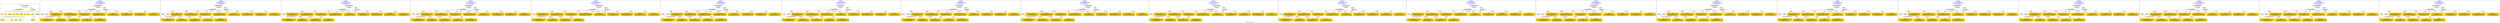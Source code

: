 digraph n0 {
fontcolor="blue"
remincross="true"
label="s15-s-detroit-institute-of-art.json"
subgraph cluster_0 {
label="1-correct model"
n2[style="filled",color="white",fillcolor="lightgray",label="CulturalHeritageObject1"];
n3[shape="plaintext",style="filled",fillcolor="gold",label="date"];
n4[style="filled",color="white",fillcolor="lightgray",label="Person1"];
n5[shape="plaintext",style="filled",fillcolor="gold",label="dimensions"];
n6[shape="plaintext",style="filled",fillcolor="gold",label="medium"];
n7[shape="plaintext",style="filled",fillcolor="gold",label="credit"];
n8[shape="plaintext",style="filled",fillcolor="gold",label="provenance"];
n9[shape="plaintext",style="filled",fillcolor="gold",label="title"];
n10[shape="plaintext",style="filled",fillcolor="gold",label="accession"];
n11[style="filled",color="white",fillcolor="lightgray",label="Concept1"];
n12[shape="plaintext",style="filled",fillcolor="gold",label="nationality"];
n13[shape="plaintext",style="filled",fillcolor="gold",label="birth"];
n14[shape="plaintext",style="filled",fillcolor="gold",label="death"];
n15[shape="plaintext",style="filled",fillcolor="gold",label="name"];
n16[style="filled",color="white",fillcolor="lightgray",label="EuropeanaAggregation1"];
n17[style="filled",color="white",fillcolor="lightgray",label="WebResource1"];
n18[shape="plaintext",style="filled",fillcolor="gold",label="imageURL"];
n19[shape="plaintext",style="filled",fillcolor="gold",label="classification"];
}
subgraph cluster_1 {
label="candidate 0\nlink coherence:1.0\nnode coherence:1.0\nconfidence:0.5043692625478614\nmapping score:0.6168410362339025\ncost:16.99958\n-precision:1.0-recall:1.0"
n21[style="filled",color="white",fillcolor="lightgray",label="CulturalHeritageObject1"];
n22[style="filled",color="white",fillcolor="lightgray",label="Person1"];
n23[style="filled",color="white",fillcolor="lightgray",label="Concept1"];
n24[style="filled",color="white",fillcolor="lightgray",label="EuropeanaAggregation1"];
n25[style="filled",color="white",fillcolor="lightgray",label="WebResource1"];
n26[shape="plaintext",style="filled",fillcolor="gold",label="credit\n[CulturalHeritageObject,provenance,0.64]\n[CulturalHeritageObject,title,0.134]\n[CulturalHeritageObject,description,0.129]\n[Document,classLink,0.097]"];
n27[shape="plaintext",style="filled",fillcolor="gold",label="dimensions\n[CulturalHeritageObject,extent,0.638]\n[CulturalHeritageObject,accessionNumber,0.188]\n[CulturalHeritageObject,description,0.094]\n[CulturalHeritageObject,medium,0.081]"];
n28[shape="plaintext",style="filled",fillcolor="gold",label="title\n[CulturalHeritageObject,title,0.366]\n[CulturalHeritageObject,description,0.307]\n[Person,biographicalInformation,0.18]\n[Document,classLink,0.148]"];
n29[shape="plaintext",style="filled",fillcolor="gold",label="nationality\n[Person,countryAssociatedWithThePerson,0.725]\n[CulturalHeritageObject,provenance,0.108]\n[Concept,prefLabel,0.099]\n[CulturalHeritageObject,title,0.068]"];
n30[shape="plaintext",style="filled",fillcolor="gold",label="death\n[Person,dateOfDeath,0.41]\n[Person,dateOfBirth,0.301]\n[CulturalHeritageObject,created,0.258]\n[Person,biographicalInformation,0.031]"];
n31[shape="plaintext",style="filled",fillcolor="gold",label="accession\n[CulturalHeritageObject,extent,0.677]\n[CulturalHeritageObject,accessionNumber,0.277]\n[CulturalHeritageObject,description,0.03]\n[CulturalHeritageObject,provenance,0.016]"];
n32[shape="plaintext",style="filled",fillcolor="gold",label="imageURL\n[WebResource,classLink,0.746]\n[Document,classLink,0.249]\n[CulturalHeritageObject,description,0.003]\n[Person,nameOfThePerson,0.002]"];
n33[shape="plaintext",style="filled",fillcolor="gold",label="name\n[Person,nameOfThePerson,0.473]\n[Document,classLink,0.265]\n[CulturalHeritageObject,provenance,0.142]\n[CulturalHeritageObject,title,0.12]"];
n34[shape="plaintext",style="filled",fillcolor="gold",label="birth\n[Person,dateOfBirth,0.491]\n[Person,dateOfDeath,0.236]\n[CulturalHeritageObject,created,0.226]\n[Person,biographicalInformation,0.047]"];
n35[shape="plaintext",style="filled",fillcolor="gold",label="date\n[Person,dateOfBirth,0.363]\n[Person,dateOfDeath,0.31]\n[CulturalHeritageObject,created,0.298]\n[CulturalHeritageObject,provenance,0.029]"];
n36[shape="plaintext",style="filled",fillcolor="gold",label="classification\n[Person,biographicalInformation,0.417]\n[Concept,prefLabel,0.311]\n[CulturalHeritageObject,description,0.166]\n[CulturalHeritageObject,provenance,0.106]"];
n37[shape="plaintext",style="filled",fillcolor="gold",label="medium\n[CulturalHeritageObject,medium,0.833]\n[CulturalHeritageObject,provenance,0.063]\n[Concept,prefLabel,0.054]\n[CulturalHeritageObject,description,0.05]"];
n38[shape="plaintext",style="filled",fillcolor="gold",label="provenance\n[CulturalHeritageObject,provenance,0.35]\n[CulturalHeritageObject,description,0.221]\n[CulturalHeritageObject,title,0.215]\n[Person,biographicalInformation,0.213]"];
}
subgraph cluster_2 {
label="candidate 1\nlink coherence:1.0\nnode coherence:1.0\nconfidence:0.5043692625478614\nmapping score:0.6168410362339025\ncost:16.99969\n-precision:1.0-recall:1.0"
n40[style="filled",color="white",fillcolor="lightgray",label="CulturalHeritageObject1"];
n41[style="filled",color="white",fillcolor="lightgray",label="Person1"];
n42[style="filled",color="white",fillcolor="lightgray",label="Concept1"];
n43[style="filled",color="white",fillcolor="lightgray",label="EuropeanaAggregation1"];
n44[style="filled",color="white",fillcolor="lightgray",label="WebResource2"];
n45[shape="plaintext",style="filled",fillcolor="gold",label="imageURL\n[WebResource,classLink,0.746]\n[Document,classLink,0.249]\n[CulturalHeritageObject,description,0.003]\n[Person,nameOfThePerson,0.002]"];
n46[shape="plaintext",style="filled",fillcolor="gold",label="credit\n[CulturalHeritageObject,provenance,0.64]\n[CulturalHeritageObject,title,0.134]\n[CulturalHeritageObject,description,0.129]\n[Document,classLink,0.097]"];
n47[shape="plaintext",style="filled",fillcolor="gold",label="dimensions\n[CulturalHeritageObject,extent,0.638]\n[CulturalHeritageObject,accessionNumber,0.188]\n[CulturalHeritageObject,description,0.094]\n[CulturalHeritageObject,medium,0.081]"];
n48[shape="plaintext",style="filled",fillcolor="gold",label="title\n[CulturalHeritageObject,title,0.366]\n[CulturalHeritageObject,description,0.307]\n[Person,biographicalInformation,0.18]\n[Document,classLink,0.148]"];
n49[shape="plaintext",style="filled",fillcolor="gold",label="nationality\n[Person,countryAssociatedWithThePerson,0.725]\n[CulturalHeritageObject,provenance,0.108]\n[Concept,prefLabel,0.099]\n[CulturalHeritageObject,title,0.068]"];
n50[shape="plaintext",style="filled",fillcolor="gold",label="death\n[Person,dateOfDeath,0.41]\n[Person,dateOfBirth,0.301]\n[CulturalHeritageObject,created,0.258]\n[Person,biographicalInformation,0.031]"];
n51[shape="plaintext",style="filled",fillcolor="gold",label="accession\n[CulturalHeritageObject,extent,0.677]\n[CulturalHeritageObject,accessionNumber,0.277]\n[CulturalHeritageObject,description,0.03]\n[CulturalHeritageObject,provenance,0.016]"];
n52[shape="plaintext",style="filled",fillcolor="gold",label="name\n[Person,nameOfThePerson,0.473]\n[Document,classLink,0.265]\n[CulturalHeritageObject,provenance,0.142]\n[CulturalHeritageObject,title,0.12]"];
n53[shape="plaintext",style="filled",fillcolor="gold",label="birth\n[Person,dateOfBirth,0.491]\n[Person,dateOfDeath,0.236]\n[CulturalHeritageObject,created,0.226]\n[Person,biographicalInformation,0.047]"];
n54[shape="plaintext",style="filled",fillcolor="gold",label="date\n[Person,dateOfBirth,0.363]\n[Person,dateOfDeath,0.31]\n[CulturalHeritageObject,created,0.298]\n[CulturalHeritageObject,provenance,0.029]"];
n55[shape="plaintext",style="filled",fillcolor="gold",label="classification\n[Person,biographicalInformation,0.417]\n[Concept,prefLabel,0.311]\n[CulturalHeritageObject,description,0.166]\n[CulturalHeritageObject,provenance,0.106]"];
n56[shape="plaintext",style="filled",fillcolor="gold",label="medium\n[CulturalHeritageObject,medium,0.833]\n[CulturalHeritageObject,provenance,0.063]\n[Concept,prefLabel,0.054]\n[CulturalHeritageObject,description,0.05]"];
n57[shape="plaintext",style="filled",fillcolor="gold",label="provenance\n[CulturalHeritageObject,provenance,0.35]\n[CulturalHeritageObject,description,0.221]\n[CulturalHeritageObject,title,0.215]\n[Person,biographicalInformation,0.213]"];
}
subgraph cluster_3 {
label="candidate 10\nlink coherence:1.0\nnode coherence:1.0\nconfidence:0.4932754150347606\nmapping score:0.6259635998833817\ncost:15.99961\n-precision:0.94-recall:0.88"
n59[style="filled",color="white",fillcolor="lightgray",label="CulturalHeritageObject1"];
n60[style="filled",color="white",fillcolor="lightgray",label="Person1"];
n61[style="filled",color="white",fillcolor="lightgray",label="EuropeanaAggregation1"];
n62[style="filled",color="white",fillcolor="lightgray",label="WebResource1"];
n63[shape="plaintext",style="filled",fillcolor="gold",label="credit\n[CulturalHeritageObject,provenance,0.64]\n[CulturalHeritageObject,title,0.134]\n[CulturalHeritageObject,description,0.129]\n[Document,classLink,0.097]"];
n64[shape="plaintext",style="filled",fillcolor="gold",label="dimensions\n[CulturalHeritageObject,extent,0.638]\n[CulturalHeritageObject,accessionNumber,0.188]\n[CulturalHeritageObject,description,0.094]\n[CulturalHeritageObject,medium,0.081]"];
n65[shape="plaintext",style="filled",fillcolor="gold",label="title\n[CulturalHeritageObject,title,0.366]\n[CulturalHeritageObject,description,0.307]\n[Person,biographicalInformation,0.18]\n[Document,classLink,0.148]"];
n66[shape="plaintext",style="filled",fillcolor="gold",label="nationality\n[Person,countryAssociatedWithThePerson,0.725]\n[CulturalHeritageObject,provenance,0.108]\n[Concept,prefLabel,0.099]\n[CulturalHeritageObject,title,0.068]"];
n67[shape="plaintext",style="filled",fillcolor="gold",label="death\n[Person,dateOfDeath,0.41]\n[Person,dateOfBirth,0.301]\n[CulturalHeritageObject,created,0.258]\n[Person,biographicalInformation,0.031]"];
n68[shape="plaintext",style="filled",fillcolor="gold",label="accession\n[CulturalHeritageObject,extent,0.677]\n[CulturalHeritageObject,accessionNumber,0.277]\n[CulturalHeritageObject,description,0.03]\n[CulturalHeritageObject,provenance,0.016]"];
n69[shape="plaintext",style="filled",fillcolor="gold",label="imageURL\n[WebResource,classLink,0.746]\n[Document,classLink,0.249]\n[CulturalHeritageObject,description,0.003]\n[Person,nameOfThePerson,0.002]"];
n70[shape="plaintext",style="filled",fillcolor="gold",label="name\n[Person,nameOfThePerson,0.473]\n[Document,classLink,0.265]\n[CulturalHeritageObject,provenance,0.142]\n[CulturalHeritageObject,title,0.12]"];
n71[shape="plaintext",style="filled",fillcolor="gold",label="birth\n[Person,dateOfBirth,0.491]\n[Person,dateOfDeath,0.236]\n[CulturalHeritageObject,created,0.226]\n[Person,biographicalInformation,0.047]"];
n72[shape="plaintext",style="filled",fillcolor="gold",label="date\n[Person,dateOfBirth,0.363]\n[Person,dateOfDeath,0.31]\n[CulturalHeritageObject,created,0.298]\n[CulturalHeritageObject,provenance,0.029]"];
n73[shape="plaintext",style="filled",fillcolor="gold",label="medium\n[CulturalHeritageObject,medium,0.833]\n[CulturalHeritageObject,provenance,0.063]\n[Concept,prefLabel,0.054]\n[CulturalHeritageObject,description,0.05]"];
n74[shape="plaintext",style="filled",fillcolor="gold",label="provenance\n[CulturalHeritageObject,provenance,0.35]\n[CulturalHeritageObject,description,0.221]\n[CulturalHeritageObject,title,0.215]\n[Person,biographicalInformation,0.213]"];
n75[shape="plaintext",style="filled",fillcolor="gold",label="classification\n[Person,biographicalInformation,0.417]\n[Concept,prefLabel,0.311]\n[CulturalHeritageObject,description,0.166]\n[CulturalHeritageObject,provenance,0.106]"];
}
subgraph cluster_4 {
label="candidate 11\nlink coherence:1.0\nnode coherence:1.0\nconfidence:0.49059125557043537\nmapping score:0.6122483672414272\ncost:16.99958\n-precision:0.76-recall:0.76"
n77[style="filled",color="white",fillcolor="lightgray",label="CulturalHeritageObject1"];
n78[style="filled",color="white",fillcolor="lightgray",label="Person1"];
n79[style="filled",color="white",fillcolor="lightgray",label="Concept1"];
n80[style="filled",color="white",fillcolor="lightgray",label="EuropeanaAggregation1"];
n81[style="filled",color="white",fillcolor="lightgray",label="WebResource1"];
n82[shape="plaintext",style="filled",fillcolor="gold",label="credit\n[CulturalHeritageObject,provenance,0.64]\n[CulturalHeritageObject,title,0.134]\n[CulturalHeritageObject,description,0.129]\n[Document,classLink,0.097]"];
n83[shape="plaintext",style="filled",fillcolor="gold",label="accession\n[CulturalHeritageObject,extent,0.677]\n[CulturalHeritageObject,accessionNumber,0.277]\n[CulturalHeritageObject,description,0.03]\n[CulturalHeritageObject,provenance,0.016]"];
n84[shape="plaintext",style="filled",fillcolor="gold",label="title\n[CulturalHeritageObject,title,0.366]\n[CulturalHeritageObject,description,0.307]\n[Person,biographicalInformation,0.18]\n[Document,classLink,0.148]"];
n85[shape="plaintext",style="filled",fillcolor="gold",label="nationality\n[Person,countryAssociatedWithThePerson,0.725]\n[CulturalHeritageObject,provenance,0.108]\n[Concept,prefLabel,0.099]\n[CulturalHeritageObject,title,0.068]"];
n86[shape="plaintext",style="filled",fillcolor="gold",label="death\n[Person,dateOfDeath,0.41]\n[Person,dateOfBirth,0.301]\n[CulturalHeritageObject,created,0.258]\n[Person,biographicalInformation,0.031]"];
n87[shape="plaintext",style="filled",fillcolor="gold",label="dimensions\n[CulturalHeritageObject,extent,0.638]\n[CulturalHeritageObject,accessionNumber,0.188]\n[CulturalHeritageObject,description,0.094]\n[CulturalHeritageObject,medium,0.081]"];
n88[shape="plaintext",style="filled",fillcolor="gold",label="imageURL\n[WebResource,classLink,0.746]\n[Document,classLink,0.249]\n[CulturalHeritageObject,description,0.003]\n[Person,nameOfThePerson,0.002]"];
n89[shape="plaintext",style="filled",fillcolor="gold",label="name\n[Person,nameOfThePerson,0.473]\n[Document,classLink,0.265]\n[CulturalHeritageObject,provenance,0.142]\n[CulturalHeritageObject,title,0.12]"];
n90[shape="plaintext",style="filled",fillcolor="gold",label="birth\n[Person,dateOfBirth,0.491]\n[Person,dateOfDeath,0.236]\n[CulturalHeritageObject,created,0.226]\n[Person,biographicalInformation,0.047]"];
n91[shape="plaintext",style="filled",fillcolor="gold",label="date\n[Person,dateOfBirth,0.363]\n[Person,dateOfDeath,0.31]\n[CulturalHeritageObject,created,0.298]\n[CulturalHeritageObject,provenance,0.029]"];
n92[shape="plaintext",style="filled",fillcolor="gold",label="classification\n[Person,biographicalInformation,0.417]\n[Concept,prefLabel,0.311]\n[CulturalHeritageObject,description,0.166]\n[CulturalHeritageObject,provenance,0.106]"];
n93[shape="plaintext",style="filled",fillcolor="gold",label="medium\n[CulturalHeritageObject,medium,0.833]\n[CulturalHeritageObject,provenance,0.063]\n[Concept,prefLabel,0.054]\n[CulturalHeritageObject,description,0.05]"];
n94[shape="plaintext",style="filled",fillcolor="gold",label="provenance\n[CulturalHeritageObject,provenance,0.35]\n[CulturalHeritageObject,description,0.221]\n[CulturalHeritageObject,title,0.215]\n[Person,biographicalInformation,0.213]"];
}
subgraph cluster_5 {
label="candidate 12\nlink coherence:1.0\nnode coherence:1.0\nconfidence:0.4894106607560463\nmapping score:0.6246753484571436\ncost:15.99961\n-precision:0.81-recall:0.76"
n96[style="filled",color="white",fillcolor="lightgray",label="CulturalHeritageObject1"];
n97[style="filled",color="white",fillcolor="lightgray",label="Person1"];
n98[style="filled",color="white",fillcolor="lightgray",label="EuropeanaAggregation1"];
n99[style="filled",color="white",fillcolor="lightgray",label="WebResource1"];
n100[shape="plaintext",style="filled",fillcolor="gold",label="credit\n[CulturalHeritageObject,provenance,0.64]\n[CulturalHeritageObject,title,0.134]\n[CulturalHeritageObject,description,0.129]\n[Document,classLink,0.097]"];
n101[shape="plaintext",style="filled",fillcolor="gold",label="accession\n[CulturalHeritageObject,extent,0.677]\n[CulturalHeritageObject,accessionNumber,0.277]\n[CulturalHeritageObject,description,0.03]\n[CulturalHeritageObject,provenance,0.016]"];
n102[shape="plaintext",style="filled",fillcolor="gold",label="title\n[CulturalHeritageObject,title,0.366]\n[CulturalHeritageObject,description,0.307]\n[Person,biographicalInformation,0.18]\n[Document,classLink,0.148]"];
n103[shape="plaintext",style="filled",fillcolor="gold",label="nationality\n[Person,countryAssociatedWithThePerson,0.725]\n[CulturalHeritageObject,provenance,0.108]\n[Concept,prefLabel,0.099]\n[CulturalHeritageObject,title,0.068]"];
n104[shape="plaintext",style="filled",fillcolor="gold",label="death\n[Person,dateOfDeath,0.41]\n[Person,dateOfBirth,0.301]\n[CulturalHeritageObject,created,0.258]\n[Person,biographicalInformation,0.031]"];
n105[shape="plaintext",style="filled",fillcolor="gold",label="dimensions\n[CulturalHeritageObject,extent,0.638]\n[CulturalHeritageObject,accessionNumber,0.188]\n[CulturalHeritageObject,description,0.094]\n[CulturalHeritageObject,medium,0.081]"];
n106[shape="plaintext",style="filled",fillcolor="gold",label="imageURL\n[WebResource,classLink,0.746]\n[Document,classLink,0.249]\n[CulturalHeritageObject,description,0.003]\n[Person,nameOfThePerson,0.002]"];
n107[shape="plaintext",style="filled",fillcolor="gold",label="name\n[Person,nameOfThePerson,0.473]\n[Document,classLink,0.265]\n[CulturalHeritageObject,provenance,0.142]\n[CulturalHeritageObject,title,0.12]"];
n108[shape="plaintext",style="filled",fillcolor="gold",label="birth\n[Person,dateOfBirth,0.491]\n[Person,dateOfDeath,0.236]\n[CulturalHeritageObject,created,0.226]\n[Person,biographicalInformation,0.047]"];
n109[shape="plaintext",style="filled",fillcolor="gold",label="date\n[Person,dateOfBirth,0.363]\n[Person,dateOfDeath,0.31]\n[CulturalHeritageObject,created,0.298]\n[CulturalHeritageObject,provenance,0.029]"];
n110[shape="plaintext",style="filled",fillcolor="gold",label="medium\n[CulturalHeritageObject,medium,0.833]\n[CulturalHeritageObject,provenance,0.063]\n[Concept,prefLabel,0.054]\n[CulturalHeritageObject,description,0.05]"];
n111[shape="plaintext",style="filled",fillcolor="gold",label="provenance\n[CulturalHeritageObject,provenance,0.35]\n[CulturalHeritageObject,description,0.221]\n[CulturalHeritageObject,title,0.215]\n[Person,biographicalInformation,0.213]"];
n112[shape="plaintext",style="filled",fillcolor="gold",label="classification\n[Person,biographicalInformation,0.417]\n[Concept,prefLabel,0.311]\n[CulturalHeritageObject,description,0.166]\n[CulturalHeritageObject,provenance,0.106]"];
}
subgraph cluster_6 {
label="candidate 13\nlink coherence:1.0\nnode coherence:1.0\nconfidence:0.48939643064160143\nmapping score:0.6118500922651492\ncost:16.99958\n-precision:0.82-recall:0.82"
n114[style="filled",color="white",fillcolor="lightgray",label="CulturalHeritageObject1"];
n115[style="filled",color="white",fillcolor="lightgray",label="Person1"];
n116[style="filled",color="white",fillcolor="lightgray",label="Concept1"];
n117[style="filled",color="white",fillcolor="lightgray",label="EuropeanaAggregation1"];
n118[style="filled",color="white",fillcolor="lightgray",label="WebResource1"];
n119[shape="plaintext",style="filled",fillcolor="gold",label="credit\n[CulturalHeritageObject,provenance,0.64]\n[CulturalHeritageObject,title,0.134]\n[CulturalHeritageObject,description,0.129]\n[Document,classLink,0.097]"];
n120[shape="plaintext",style="filled",fillcolor="gold",label="provenance\n[CulturalHeritageObject,provenance,0.35]\n[CulturalHeritageObject,description,0.221]\n[CulturalHeritageObject,title,0.215]\n[Person,biographicalInformation,0.213]"];
n121[shape="plaintext",style="filled",fillcolor="gold",label="dimensions\n[CulturalHeritageObject,extent,0.638]\n[CulturalHeritageObject,accessionNumber,0.188]\n[CulturalHeritageObject,description,0.094]\n[CulturalHeritageObject,medium,0.081]"];
n122[shape="plaintext",style="filled",fillcolor="gold",label="nationality\n[Person,countryAssociatedWithThePerson,0.725]\n[CulturalHeritageObject,provenance,0.108]\n[Concept,prefLabel,0.099]\n[CulturalHeritageObject,title,0.068]"];
n123[shape="plaintext",style="filled",fillcolor="gold",label="death\n[Person,dateOfDeath,0.41]\n[Person,dateOfBirth,0.301]\n[CulturalHeritageObject,created,0.258]\n[Person,biographicalInformation,0.031]"];
n124[shape="plaintext",style="filled",fillcolor="gold",label="accession\n[CulturalHeritageObject,extent,0.677]\n[CulturalHeritageObject,accessionNumber,0.277]\n[CulturalHeritageObject,description,0.03]\n[CulturalHeritageObject,provenance,0.016]"];
n125[shape="plaintext",style="filled",fillcolor="gold",label="imageURL\n[WebResource,classLink,0.746]\n[Document,classLink,0.249]\n[CulturalHeritageObject,description,0.003]\n[Person,nameOfThePerson,0.002]"];
n126[shape="plaintext",style="filled",fillcolor="gold",label="name\n[Person,nameOfThePerson,0.473]\n[Document,classLink,0.265]\n[CulturalHeritageObject,provenance,0.142]\n[CulturalHeritageObject,title,0.12]"];
n127[shape="plaintext",style="filled",fillcolor="gold",label="birth\n[Person,dateOfBirth,0.491]\n[Person,dateOfDeath,0.236]\n[CulturalHeritageObject,created,0.226]\n[Person,biographicalInformation,0.047]"];
n128[shape="plaintext",style="filled",fillcolor="gold",label="date\n[Person,dateOfBirth,0.363]\n[Person,dateOfDeath,0.31]\n[CulturalHeritageObject,created,0.298]\n[CulturalHeritageObject,provenance,0.029]"];
n129[shape="plaintext",style="filled",fillcolor="gold",label="classification\n[Person,biographicalInformation,0.417]\n[Concept,prefLabel,0.311]\n[CulturalHeritageObject,description,0.166]\n[CulturalHeritageObject,provenance,0.106]"];
n130[shape="plaintext",style="filled",fillcolor="gold",label="medium\n[CulturalHeritageObject,medium,0.833]\n[CulturalHeritageObject,provenance,0.063]\n[Concept,prefLabel,0.054]\n[CulturalHeritageObject,description,0.05]"];
n131[shape="plaintext",style="filled",fillcolor="gold",label="title\n[CulturalHeritageObject,title,0.366]\n[CulturalHeritageObject,description,0.307]\n[Person,biographicalInformation,0.18]\n[Document,classLink,0.148]"];
}
subgraph cluster_7 {
label="candidate 14\nlink coherence:1.0\nnode coherence:1.0\nconfidence:0.4891104261342761\nmapping score:0.6117547574293741\ncost:16.99958\n-precision:0.76-recall:0.76"
n133[style="filled",color="white",fillcolor="lightgray",label="CulturalHeritageObject1"];
n134[style="filled",color="white",fillcolor="lightgray",label="Person1"];
n135[style="filled",color="white",fillcolor="lightgray",label="Concept1"];
n136[style="filled",color="white",fillcolor="lightgray",label="EuropeanaAggregation1"];
n137[style="filled",color="white",fillcolor="lightgray",label="WebResource1"];
n138[shape="plaintext",style="filled",fillcolor="gold",label="credit\n[CulturalHeritageObject,provenance,0.64]\n[CulturalHeritageObject,title,0.134]\n[CulturalHeritageObject,description,0.129]\n[Document,classLink,0.097]"];
n139[shape="plaintext",style="filled",fillcolor="gold",label="dimensions\n[CulturalHeritageObject,extent,0.638]\n[CulturalHeritageObject,accessionNumber,0.188]\n[CulturalHeritageObject,description,0.094]\n[CulturalHeritageObject,medium,0.081]"];
n140[shape="plaintext",style="filled",fillcolor="gold",label="nationality\n[Person,countryAssociatedWithThePerson,0.725]\n[CulturalHeritageObject,provenance,0.108]\n[Concept,prefLabel,0.099]\n[CulturalHeritageObject,title,0.068]"];
n141[shape="plaintext",style="filled",fillcolor="gold",label="date\n[Person,dateOfBirth,0.363]\n[Person,dateOfDeath,0.31]\n[CulturalHeritageObject,created,0.298]\n[CulturalHeritageObject,provenance,0.029]"];
n142[shape="plaintext",style="filled",fillcolor="gold",label="accession\n[CulturalHeritageObject,extent,0.677]\n[CulturalHeritageObject,accessionNumber,0.277]\n[CulturalHeritageObject,description,0.03]\n[CulturalHeritageObject,provenance,0.016]"];
n143[shape="plaintext",style="filled",fillcolor="gold",label="imageURL\n[WebResource,classLink,0.746]\n[Document,classLink,0.249]\n[CulturalHeritageObject,description,0.003]\n[Person,nameOfThePerson,0.002]"];
n144[shape="plaintext",style="filled",fillcolor="gold",label="name\n[Person,nameOfThePerson,0.473]\n[Document,classLink,0.265]\n[CulturalHeritageObject,provenance,0.142]\n[CulturalHeritageObject,title,0.12]"];
n145[shape="plaintext",style="filled",fillcolor="gold",label="birth\n[Person,dateOfBirth,0.491]\n[Person,dateOfDeath,0.236]\n[CulturalHeritageObject,created,0.226]\n[Person,biographicalInformation,0.047]"];
n146[shape="plaintext",style="filled",fillcolor="gold",label="death\n[Person,dateOfDeath,0.41]\n[Person,dateOfBirth,0.301]\n[CulturalHeritageObject,created,0.258]\n[Person,biographicalInformation,0.031]"];
n147[shape="plaintext",style="filled",fillcolor="gold",label="classification\n[Person,biographicalInformation,0.417]\n[Concept,prefLabel,0.311]\n[CulturalHeritageObject,description,0.166]\n[CulturalHeritageObject,provenance,0.106]"];
n148[shape="plaintext",style="filled",fillcolor="gold",label="medium\n[CulturalHeritageObject,medium,0.833]\n[CulturalHeritageObject,provenance,0.063]\n[Concept,prefLabel,0.054]\n[CulturalHeritageObject,description,0.05]"];
n149[shape="plaintext",style="filled",fillcolor="gold",label="provenance\n[CulturalHeritageObject,provenance,0.35]\n[CulturalHeritageObject,description,0.221]\n[CulturalHeritageObject,title,0.215]\n[Person,biographicalInformation,0.213]"];
n150[shape="plaintext",style="filled",fillcolor="gold",label="title\n[CulturalHeritageObject,title,0.366]\n[CulturalHeritageObject,description,0.307]\n[Person,biographicalInformation,0.18]\n[Document,classLink,0.148]"];
}
subgraph cluster_8 {
label="candidate 15\nlink coherence:1.0\nnode coherence:1.0\nconfidence:0.4890327792107278\nmapping score:0.6117288751215247\ncost:16.99958\n-precision:0.88-recall:0.88"
n152[style="filled",color="white",fillcolor="lightgray",label="CulturalHeritageObject1"];
n153[style="filled",color="white",fillcolor="lightgray",label="Person1"];
n154[style="filled",color="white",fillcolor="lightgray",label="Concept1"];
n155[style="filled",color="white",fillcolor="lightgray",label="EuropeanaAggregation1"];
n156[style="filled",color="white",fillcolor="lightgray",label="WebResource1"];
n157[shape="plaintext",style="filled",fillcolor="gold",label="credit\n[CulturalHeritageObject,provenance,0.64]\n[CulturalHeritageObject,title,0.134]\n[CulturalHeritageObject,description,0.129]\n[Document,classLink,0.097]"];
n158[shape="plaintext",style="filled",fillcolor="gold",label="dimensions\n[CulturalHeritageObject,extent,0.638]\n[CulturalHeritageObject,accessionNumber,0.188]\n[CulturalHeritageObject,description,0.094]\n[CulturalHeritageObject,medium,0.081]"];
n159[shape="plaintext",style="filled",fillcolor="gold",label="title\n[CulturalHeritageObject,title,0.366]\n[CulturalHeritageObject,description,0.307]\n[Person,biographicalInformation,0.18]\n[Document,classLink,0.148]"];
n160[shape="plaintext",style="filled",fillcolor="gold",label="nationality\n[Person,countryAssociatedWithThePerson,0.725]\n[CulturalHeritageObject,provenance,0.108]\n[Concept,prefLabel,0.099]\n[CulturalHeritageObject,title,0.068]"];
n161[shape="plaintext",style="filled",fillcolor="gold",label="death\n[Person,dateOfDeath,0.41]\n[Person,dateOfBirth,0.301]\n[CulturalHeritageObject,created,0.258]\n[Person,biographicalInformation,0.031]"];
n162[shape="plaintext",style="filled",fillcolor="gold",label="accession\n[CulturalHeritageObject,extent,0.677]\n[CulturalHeritageObject,accessionNumber,0.277]\n[CulturalHeritageObject,description,0.03]\n[CulturalHeritageObject,provenance,0.016]"];
n163[shape="plaintext",style="filled",fillcolor="gold",label="imageURL\n[WebResource,classLink,0.746]\n[Document,classLink,0.249]\n[CulturalHeritageObject,description,0.003]\n[Person,nameOfThePerson,0.002]"];
n164[shape="plaintext",style="filled",fillcolor="gold",label="name\n[Person,nameOfThePerson,0.473]\n[Document,classLink,0.265]\n[CulturalHeritageObject,provenance,0.142]\n[CulturalHeritageObject,title,0.12]"];
n165[shape="plaintext",style="filled",fillcolor="gold",label="birth\n[Person,dateOfBirth,0.491]\n[Person,dateOfDeath,0.236]\n[CulturalHeritageObject,created,0.226]\n[Person,biographicalInformation,0.047]"];
n166[shape="plaintext",style="filled",fillcolor="gold",label="date\n[Person,dateOfBirth,0.363]\n[Person,dateOfDeath,0.31]\n[CulturalHeritageObject,created,0.298]\n[CulturalHeritageObject,provenance,0.029]"];
n167[shape="plaintext",style="filled",fillcolor="gold",label="classification\n[Person,biographicalInformation,0.417]\n[Concept,prefLabel,0.311]\n[CulturalHeritageObject,description,0.166]\n[CulturalHeritageObject,provenance,0.106]"];
n168[shape="plaintext",style="filled",fillcolor="gold",label="medium\n[CulturalHeritageObject,medium,0.833]\n[CulturalHeritageObject,provenance,0.063]\n[Concept,prefLabel,0.054]\n[CulturalHeritageObject,description,0.05]"];
n169[shape="plaintext",style="filled",fillcolor="gold",label="provenance\n[CulturalHeritageObject,provenance,0.35]\n[CulturalHeritageObject,description,0.221]\n[CulturalHeritageObject,title,0.215]\n[Person,biographicalInformation,0.213]"];
}
subgraph cluster_9 {
label="candidate 16\nlink coherence:1.0\nnode coherence:1.0\nconfidence:0.48258313718606455\nmapping score:0.6223995072671497\ncost:15.99961\n-precision:0.81-recall:0.76"
n171[style="filled",color="white",fillcolor="lightgray",label="CulturalHeritageObject1"];
n172[style="filled",color="white",fillcolor="lightgray",label="Person1"];
n173[style="filled",color="white",fillcolor="lightgray",label="EuropeanaAggregation1"];
n174[style="filled",color="white",fillcolor="lightgray",label="WebResource1"];
n175[shape="plaintext",style="filled",fillcolor="gold",label="credit\n[CulturalHeritageObject,provenance,0.64]\n[CulturalHeritageObject,title,0.134]\n[CulturalHeritageObject,description,0.129]\n[Document,classLink,0.097]"];
n176[shape="plaintext",style="filled",fillcolor="gold",label="dimensions\n[CulturalHeritageObject,extent,0.638]\n[CulturalHeritageObject,accessionNumber,0.188]\n[CulturalHeritageObject,description,0.094]\n[CulturalHeritageObject,medium,0.081]"];
n177[shape="plaintext",style="filled",fillcolor="gold",label="title\n[CulturalHeritageObject,title,0.366]\n[CulturalHeritageObject,description,0.307]\n[Person,biographicalInformation,0.18]\n[Document,classLink,0.148]"];
n178[shape="plaintext",style="filled",fillcolor="gold",label="nationality\n[Person,countryAssociatedWithThePerson,0.725]\n[CulturalHeritageObject,provenance,0.108]\n[Concept,prefLabel,0.099]\n[CulturalHeritageObject,title,0.068]"];
n179[shape="plaintext",style="filled",fillcolor="gold",label="date\n[Person,dateOfBirth,0.363]\n[Person,dateOfDeath,0.31]\n[CulturalHeritageObject,created,0.298]\n[CulturalHeritageObject,provenance,0.029]"];
n180[shape="plaintext",style="filled",fillcolor="gold",label="accession\n[CulturalHeritageObject,extent,0.677]\n[CulturalHeritageObject,accessionNumber,0.277]\n[CulturalHeritageObject,description,0.03]\n[CulturalHeritageObject,provenance,0.016]"];
n181[shape="plaintext",style="filled",fillcolor="gold",label="imageURL\n[WebResource,classLink,0.746]\n[Document,classLink,0.249]\n[CulturalHeritageObject,description,0.003]\n[Person,nameOfThePerson,0.002]"];
n182[shape="plaintext",style="filled",fillcolor="gold",label="name\n[Person,nameOfThePerson,0.473]\n[Document,classLink,0.265]\n[CulturalHeritageObject,provenance,0.142]\n[CulturalHeritageObject,title,0.12]"];
n183[shape="plaintext",style="filled",fillcolor="gold",label="birth\n[Person,dateOfBirth,0.491]\n[Person,dateOfDeath,0.236]\n[CulturalHeritageObject,created,0.226]\n[Person,biographicalInformation,0.047]"];
n184[shape="plaintext",style="filled",fillcolor="gold",label="death\n[Person,dateOfDeath,0.41]\n[Person,dateOfBirth,0.301]\n[CulturalHeritageObject,created,0.258]\n[Person,biographicalInformation,0.031]"];
n185[shape="plaintext",style="filled",fillcolor="gold",label="medium\n[CulturalHeritageObject,medium,0.833]\n[CulturalHeritageObject,provenance,0.063]\n[Concept,prefLabel,0.054]\n[CulturalHeritageObject,description,0.05]"];
n186[shape="plaintext",style="filled",fillcolor="gold",label="provenance\n[CulturalHeritageObject,provenance,0.35]\n[CulturalHeritageObject,description,0.221]\n[CulturalHeritageObject,title,0.215]\n[Person,biographicalInformation,0.213]"];
n187[shape="plaintext",style="filled",fillcolor="gold",label="classification\n[Person,biographicalInformation,0.417]\n[Concept,prefLabel,0.311]\n[CulturalHeritageObject,description,0.166]\n[CulturalHeritageObject,provenance,0.106]"];
}
subgraph cluster_10 {
label="candidate 17\nlink coherence:1.0\nnode coherence:1.0\nconfidence:0.478735348422488\nmapping score:0.6211169110126242\ncost:15.99961\n-precision:0.88-recall:0.82"
n189[style="filled",color="white",fillcolor="lightgray",label="CulturalHeritageObject1"];
n190[style="filled",color="white",fillcolor="lightgray",label="Person1"];
n191[style="filled",color="white",fillcolor="lightgray",label="EuropeanaAggregation1"];
n192[style="filled",color="white",fillcolor="lightgray",label="WebResource1"];
n193[shape="plaintext",style="filled",fillcolor="gold",label="credit\n[CulturalHeritageObject,provenance,0.64]\n[CulturalHeritageObject,title,0.134]\n[CulturalHeritageObject,description,0.129]\n[Document,classLink,0.097]"];
n194[shape="plaintext",style="filled",fillcolor="gold",label="dimensions\n[CulturalHeritageObject,extent,0.638]\n[CulturalHeritageObject,accessionNumber,0.188]\n[CulturalHeritageObject,description,0.094]\n[CulturalHeritageObject,medium,0.081]"];
n195[shape="plaintext",style="filled",fillcolor="gold",label="title\n[CulturalHeritageObject,title,0.366]\n[CulturalHeritageObject,description,0.307]\n[Person,biographicalInformation,0.18]\n[Document,classLink,0.148]"];
n196[shape="plaintext",style="filled",fillcolor="gold",label="nationality\n[Person,countryAssociatedWithThePerson,0.725]\n[CulturalHeritageObject,provenance,0.108]\n[Concept,prefLabel,0.099]\n[CulturalHeritageObject,title,0.068]"];
n197[shape="plaintext",style="filled",fillcolor="gold",label="death\n[Person,dateOfDeath,0.41]\n[Person,dateOfBirth,0.301]\n[CulturalHeritageObject,created,0.258]\n[Person,biographicalInformation,0.031]"];
n198[shape="plaintext",style="filled",fillcolor="gold",label="accession\n[CulturalHeritageObject,extent,0.677]\n[CulturalHeritageObject,accessionNumber,0.277]\n[CulturalHeritageObject,description,0.03]\n[CulturalHeritageObject,provenance,0.016]"];
n199[shape="plaintext",style="filled",fillcolor="gold",label="imageURL\n[WebResource,classLink,0.746]\n[Document,classLink,0.249]\n[CulturalHeritageObject,description,0.003]\n[Person,nameOfThePerson,0.002]"];
n200[shape="plaintext",style="filled",fillcolor="gold",label="name\n[Person,nameOfThePerson,0.473]\n[Document,classLink,0.265]\n[CulturalHeritageObject,provenance,0.142]\n[CulturalHeritageObject,title,0.12]"];
n201[shape="plaintext",style="filled",fillcolor="gold",label="birth\n[Person,dateOfBirth,0.491]\n[Person,dateOfDeath,0.236]\n[CulturalHeritageObject,created,0.226]\n[Person,biographicalInformation,0.047]"];
n202[shape="plaintext",style="filled",fillcolor="gold",label="date\n[Person,dateOfBirth,0.363]\n[Person,dateOfDeath,0.31]\n[CulturalHeritageObject,created,0.298]\n[CulturalHeritageObject,provenance,0.029]"];
n203[shape="plaintext",style="filled",fillcolor="gold",label="medium\n[CulturalHeritageObject,medium,0.833]\n[CulturalHeritageObject,provenance,0.063]\n[Concept,prefLabel,0.054]\n[CulturalHeritageObject,description,0.05]"];
n204[shape="plaintext",style="filled",fillcolor="gold",label="classification\n[Person,biographicalInformation,0.417]\n[Concept,prefLabel,0.311]\n[CulturalHeritageObject,description,0.166]\n[CulturalHeritageObject,provenance,0.106]"];
n205[shape="plaintext",style="filled",fillcolor="gold",label="provenance\n[CulturalHeritageObject,provenance,0.35]\n[CulturalHeritageObject,description,0.221]\n[CulturalHeritageObject,title,0.215]\n[Person,biographicalInformation,0.213]"];
}
subgraph cluster_11 {
label="candidate 18\nlink coherence:1.0\nnode coherence:1.0\nconfidence:0.4779389316976269\nmapping score:0.6208514387710039\ncost:15.99961\n-precision:0.81-recall:0.76"
n207[style="filled",color="white",fillcolor="lightgray",label="CulturalHeritageObject1"];
n208[style="filled",color="white",fillcolor="lightgray",label="Person1"];
n209[style="filled",color="white",fillcolor="lightgray",label="EuropeanaAggregation1"];
n210[style="filled",color="white",fillcolor="lightgray",label="WebResource1"];
n211[shape="plaintext",style="filled",fillcolor="gold",label="credit\n[CulturalHeritageObject,provenance,0.64]\n[CulturalHeritageObject,title,0.134]\n[CulturalHeritageObject,description,0.129]\n[Document,classLink,0.097]"];
n212[shape="plaintext",style="filled",fillcolor="gold",label="dimensions\n[CulturalHeritageObject,extent,0.638]\n[CulturalHeritageObject,accessionNumber,0.188]\n[CulturalHeritageObject,description,0.094]\n[CulturalHeritageObject,medium,0.081]"];
n213[shape="plaintext",style="filled",fillcolor="gold",label="title\n[CulturalHeritageObject,title,0.366]\n[CulturalHeritageObject,description,0.307]\n[Person,biographicalInformation,0.18]\n[Document,classLink,0.148]"];
n214[shape="plaintext",style="filled",fillcolor="gold",label="nationality\n[Person,countryAssociatedWithThePerson,0.725]\n[CulturalHeritageObject,provenance,0.108]\n[Concept,prefLabel,0.099]\n[CulturalHeritageObject,title,0.068]"];
n215[shape="plaintext",style="filled",fillcolor="gold",label="death\n[Person,dateOfDeath,0.41]\n[Person,dateOfBirth,0.301]\n[CulturalHeritageObject,created,0.258]\n[Person,biographicalInformation,0.031]"];
n216[shape="plaintext",style="filled",fillcolor="gold",label="accession\n[CulturalHeritageObject,extent,0.677]\n[CulturalHeritageObject,accessionNumber,0.277]\n[CulturalHeritageObject,description,0.03]\n[CulturalHeritageObject,provenance,0.016]"];
n217[shape="plaintext",style="filled",fillcolor="gold",label="imageURL\n[WebResource,classLink,0.746]\n[Document,classLink,0.249]\n[CulturalHeritageObject,description,0.003]\n[Person,nameOfThePerson,0.002]"];
n218[shape="plaintext",style="filled",fillcolor="gold",label="name\n[Person,nameOfThePerson,0.473]\n[Document,classLink,0.265]\n[CulturalHeritageObject,provenance,0.142]\n[CulturalHeritageObject,title,0.12]"];
n219[shape="plaintext",style="filled",fillcolor="gold",label="birth\n[Person,dateOfBirth,0.491]\n[Person,dateOfDeath,0.236]\n[CulturalHeritageObject,created,0.226]\n[Person,biographicalInformation,0.047]"];
n220[shape="plaintext",style="filled",fillcolor="gold",label="date\n[Person,dateOfBirth,0.363]\n[Person,dateOfDeath,0.31]\n[CulturalHeritageObject,created,0.298]\n[CulturalHeritageObject,provenance,0.029]"];
n221[shape="plaintext",style="filled",fillcolor="gold",label="medium\n[CulturalHeritageObject,medium,0.833]\n[CulturalHeritageObject,provenance,0.063]\n[Concept,prefLabel,0.054]\n[CulturalHeritageObject,description,0.05]"];
n222[shape="plaintext",style="filled",fillcolor="gold",label="provenance\n[CulturalHeritageObject,provenance,0.35]\n[CulturalHeritageObject,description,0.221]\n[CulturalHeritageObject,title,0.215]\n[Person,biographicalInformation,0.213]"];
n223[shape="plaintext",style="filled",fillcolor="gold",label="classification\n[Person,biographicalInformation,0.417]\n[Concept,prefLabel,0.311]\n[CulturalHeritageObject,description,0.166]\n[CulturalHeritageObject,provenance,0.106]"];
}
subgraph cluster_12 {
label="candidate 19\nlink coherence:1.0\nnode coherence:1.0\nconfidence:0.4748705941437737\nmapping score:0.6198286595863861\ncost:15.99961\n-precision:0.75-recall:0.71"
n225[style="filled",color="white",fillcolor="lightgray",label="CulturalHeritageObject1"];
n226[style="filled",color="white",fillcolor="lightgray",label="Person1"];
n227[style="filled",color="white",fillcolor="lightgray",label="EuropeanaAggregation1"];
n228[style="filled",color="white",fillcolor="lightgray",label="WebResource1"];
n229[shape="plaintext",style="filled",fillcolor="gold",label="credit\n[CulturalHeritageObject,provenance,0.64]\n[CulturalHeritageObject,title,0.134]\n[CulturalHeritageObject,description,0.129]\n[Document,classLink,0.097]"];
n230[shape="plaintext",style="filled",fillcolor="gold",label="accession\n[CulturalHeritageObject,extent,0.677]\n[CulturalHeritageObject,accessionNumber,0.277]\n[CulturalHeritageObject,description,0.03]\n[CulturalHeritageObject,provenance,0.016]"];
n231[shape="plaintext",style="filled",fillcolor="gold",label="title\n[CulturalHeritageObject,title,0.366]\n[CulturalHeritageObject,description,0.307]\n[Person,biographicalInformation,0.18]\n[Document,classLink,0.148]"];
n232[shape="plaintext",style="filled",fillcolor="gold",label="nationality\n[Person,countryAssociatedWithThePerson,0.725]\n[CulturalHeritageObject,provenance,0.108]\n[Concept,prefLabel,0.099]\n[CulturalHeritageObject,title,0.068]"];
n233[shape="plaintext",style="filled",fillcolor="gold",label="death\n[Person,dateOfDeath,0.41]\n[Person,dateOfBirth,0.301]\n[CulturalHeritageObject,created,0.258]\n[Person,biographicalInformation,0.031]"];
n234[shape="plaintext",style="filled",fillcolor="gold",label="dimensions\n[CulturalHeritageObject,extent,0.638]\n[CulturalHeritageObject,accessionNumber,0.188]\n[CulturalHeritageObject,description,0.094]\n[CulturalHeritageObject,medium,0.081]"];
n235[shape="plaintext",style="filled",fillcolor="gold",label="imageURL\n[WebResource,classLink,0.746]\n[Document,classLink,0.249]\n[CulturalHeritageObject,description,0.003]\n[Person,nameOfThePerson,0.002]"];
n236[shape="plaintext",style="filled",fillcolor="gold",label="name\n[Person,nameOfThePerson,0.473]\n[Document,classLink,0.265]\n[CulturalHeritageObject,provenance,0.142]\n[CulturalHeritageObject,title,0.12]"];
n237[shape="plaintext",style="filled",fillcolor="gold",label="birth\n[Person,dateOfBirth,0.491]\n[Person,dateOfDeath,0.236]\n[CulturalHeritageObject,created,0.226]\n[Person,biographicalInformation,0.047]"];
n238[shape="plaintext",style="filled",fillcolor="gold",label="date\n[Person,dateOfBirth,0.363]\n[Person,dateOfDeath,0.31]\n[CulturalHeritageObject,created,0.298]\n[CulturalHeritageObject,provenance,0.029]"];
n239[shape="plaintext",style="filled",fillcolor="gold",label="medium\n[CulturalHeritageObject,medium,0.833]\n[CulturalHeritageObject,provenance,0.063]\n[Concept,prefLabel,0.054]\n[CulturalHeritageObject,description,0.05]"];
n240[shape="plaintext",style="filled",fillcolor="gold",label="classification\n[Person,biographicalInformation,0.417]\n[Concept,prefLabel,0.311]\n[CulturalHeritageObject,description,0.166]\n[CulturalHeritageObject,provenance,0.106]"];
n241[shape="plaintext",style="filled",fillcolor="gold",label="provenance\n[CulturalHeritageObject,provenance,0.35]\n[CulturalHeritageObject,description,0.221]\n[CulturalHeritageObject,title,0.215]\n[Person,biographicalInformation,0.213]"];
}
subgraph cluster_13 {
label="candidate 2\nlink coherence:1.0\nnode coherence:1.0\nconfidence:0.5005045082691472\nmapping score:0.6155527848076644\ncost:16.99958\n-precision:0.88-recall:0.88"
n243[style="filled",color="white",fillcolor="lightgray",label="CulturalHeritageObject1"];
n244[style="filled",color="white",fillcolor="lightgray",label="Person1"];
n245[style="filled",color="white",fillcolor="lightgray",label="Concept1"];
n246[style="filled",color="white",fillcolor="lightgray",label="EuropeanaAggregation1"];
n247[style="filled",color="white",fillcolor="lightgray",label="WebResource1"];
n248[shape="plaintext",style="filled",fillcolor="gold",label="credit\n[CulturalHeritageObject,provenance,0.64]\n[CulturalHeritageObject,title,0.134]\n[CulturalHeritageObject,description,0.129]\n[Document,classLink,0.097]"];
n249[shape="plaintext",style="filled",fillcolor="gold",label="accession\n[CulturalHeritageObject,extent,0.677]\n[CulturalHeritageObject,accessionNumber,0.277]\n[CulturalHeritageObject,description,0.03]\n[CulturalHeritageObject,provenance,0.016]"];
n250[shape="plaintext",style="filled",fillcolor="gold",label="title\n[CulturalHeritageObject,title,0.366]\n[CulturalHeritageObject,description,0.307]\n[Person,biographicalInformation,0.18]\n[Document,classLink,0.148]"];
n251[shape="plaintext",style="filled",fillcolor="gold",label="nationality\n[Person,countryAssociatedWithThePerson,0.725]\n[CulturalHeritageObject,provenance,0.108]\n[Concept,prefLabel,0.099]\n[CulturalHeritageObject,title,0.068]"];
n252[shape="plaintext",style="filled",fillcolor="gold",label="death\n[Person,dateOfDeath,0.41]\n[Person,dateOfBirth,0.301]\n[CulturalHeritageObject,created,0.258]\n[Person,biographicalInformation,0.031]"];
n253[shape="plaintext",style="filled",fillcolor="gold",label="dimensions\n[CulturalHeritageObject,extent,0.638]\n[CulturalHeritageObject,accessionNumber,0.188]\n[CulturalHeritageObject,description,0.094]\n[CulturalHeritageObject,medium,0.081]"];
n254[shape="plaintext",style="filled",fillcolor="gold",label="imageURL\n[WebResource,classLink,0.746]\n[Document,classLink,0.249]\n[CulturalHeritageObject,description,0.003]\n[Person,nameOfThePerson,0.002]"];
n255[shape="plaintext",style="filled",fillcolor="gold",label="name\n[Person,nameOfThePerson,0.473]\n[Document,classLink,0.265]\n[CulturalHeritageObject,provenance,0.142]\n[CulturalHeritageObject,title,0.12]"];
n256[shape="plaintext",style="filled",fillcolor="gold",label="birth\n[Person,dateOfBirth,0.491]\n[Person,dateOfDeath,0.236]\n[CulturalHeritageObject,created,0.226]\n[Person,biographicalInformation,0.047]"];
n257[shape="plaintext",style="filled",fillcolor="gold",label="date\n[Person,dateOfBirth,0.363]\n[Person,dateOfDeath,0.31]\n[CulturalHeritageObject,created,0.298]\n[CulturalHeritageObject,provenance,0.029]"];
n258[shape="plaintext",style="filled",fillcolor="gold",label="classification\n[Person,biographicalInformation,0.417]\n[Concept,prefLabel,0.311]\n[CulturalHeritageObject,description,0.166]\n[CulturalHeritageObject,provenance,0.106]"];
n259[shape="plaintext",style="filled",fillcolor="gold",label="medium\n[CulturalHeritageObject,medium,0.833]\n[CulturalHeritageObject,provenance,0.063]\n[Concept,prefLabel,0.054]\n[CulturalHeritageObject,description,0.05]"];
n260[shape="plaintext",style="filled",fillcolor="gold",label="provenance\n[CulturalHeritageObject,provenance,0.35]\n[CulturalHeritageObject,description,0.221]\n[CulturalHeritageObject,title,0.215]\n[Person,biographicalInformation,0.213]"];
}
subgraph cluster_14 {
label="candidate 3\nlink coherence:1.0\nnode coherence:1.0\nconfidence:0.5005045082691472\nmapping score:0.6155527848076644\ncost:16.99969\n-precision:0.88-recall:0.88"
n262[style="filled",color="white",fillcolor="lightgray",label="CulturalHeritageObject1"];
n263[style="filled",color="white",fillcolor="lightgray",label="Person1"];
n264[style="filled",color="white",fillcolor="lightgray",label="Concept1"];
n265[style="filled",color="white",fillcolor="lightgray",label="EuropeanaAggregation1"];
n266[style="filled",color="white",fillcolor="lightgray",label="WebResource2"];
n267[shape="plaintext",style="filled",fillcolor="gold",label="imageURL\n[WebResource,classLink,0.746]\n[Document,classLink,0.249]\n[CulturalHeritageObject,description,0.003]\n[Person,nameOfThePerson,0.002]"];
n268[shape="plaintext",style="filled",fillcolor="gold",label="credit\n[CulturalHeritageObject,provenance,0.64]\n[CulturalHeritageObject,title,0.134]\n[CulturalHeritageObject,description,0.129]\n[Document,classLink,0.097]"];
n269[shape="plaintext",style="filled",fillcolor="gold",label="accession\n[CulturalHeritageObject,extent,0.677]\n[CulturalHeritageObject,accessionNumber,0.277]\n[CulturalHeritageObject,description,0.03]\n[CulturalHeritageObject,provenance,0.016]"];
n270[shape="plaintext",style="filled",fillcolor="gold",label="title\n[CulturalHeritageObject,title,0.366]\n[CulturalHeritageObject,description,0.307]\n[Person,biographicalInformation,0.18]\n[Document,classLink,0.148]"];
n271[shape="plaintext",style="filled",fillcolor="gold",label="nationality\n[Person,countryAssociatedWithThePerson,0.725]\n[CulturalHeritageObject,provenance,0.108]\n[Concept,prefLabel,0.099]\n[CulturalHeritageObject,title,0.068]"];
n272[shape="plaintext",style="filled",fillcolor="gold",label="death\n[Person,dateOfDeath,0.41]\n[Person,dateOfBirth,0.301]\n[CulturalHeritageObject,created,0.258]\n[Person,biographicalInformation,0.031]"];
n273[shape="plaintext",style="filled",fillcolor="gold",label="dimensions\n[CulturalHeritageObject,extent,0.638]\n[CulturalHeritageObject,accessionNumber,0.188]\n[CulturalHeritageObject,description,0.094]\n[CulturalHeritageObject,medium,0.081]"];
n274[shape="plaintext",style="filled",fillcolor="gold",label="name\n[Person,nameOfThePerson,0.473]\n[Document,classLink,0.265]\n[CulturalHeritageObject,provenance,0.142]\n[CulturalHeritageObject,title,0.12]"];
n275[shape="plaintext",style="filled",fillcolor="gold",label="birth\n[Person,dateOfBirth,0.491]\n[Person,dateOfDeath,0.236]\n[CulturalHeritageObject,created,0.226]\n[Person,biographicalInformation,0.047]"];
n276[shape="plaintext",style="filled",fillcolor="gold",label="date\n[Person,dateOfBirth,0.363]\n[Person,dateOfDeath,0.31]\n[CulturalHeritageObject,created,0.298]\n[CulturalHeritageObject,provenance,0.029]"];
n277[shape="plaintext",style="filled",fillcolor="gold",label="classification\n[Person,biographicalInformation,0.417]\n[Concept,prefLabel,0.311]\n[CulturalHeritageObject,description,0.166]\n[CulturalHeritageObject,provenance,0.106]"];
n278[shape="plaintext",style="filled",fillcolor="gold",label="medium\n[CulturalHeritageObject,medium,0.833]\n[CulturalHeritageObject,provenance,0.063]\n[Concept,prefLabel,0.054]\n[CulturalHeritageObject,description,0.05]"];
n279[shape="plaintext",style="filled",fillcolor="gold",label="provenance\n[CulturalHeritageObject,provenance,0.35]\n[CulturalHeritageObject,description,0.221]\n[CulturalHeritageObject,title,0.215]\n[Person,biographicalInformation,0.213]"];
}
subgraph cluster_15 {
label="candidate 4\nlink coherence:1.0\nnode coherence:1.0\nconfidence:0.4998027039829721\nmapping score:0.6153188500456062\ncost:16.99958\n-precision:0.88-recall:0.88"
n281[style="filled",color="white",fillcolor="lightgray",label="CulturalHeritageObject1"];
n282[style="filled",color="white",fillcolor="lightgray",label="Person1"];
n283[style="filled",color="white",fillcolor="lightgray",label="Concept1"];
n284[style="filled",color="white",fillcolor="lightgray",label="EuropeanaAggregation1"];
n285[style="filled",color="white",fillcolor="lightgray",label="WebResource1"];
n286[shape="plaintext",style="filled",fillcolor="gold",label="credit\n[CulturalHeritageObject,provenance,0.64]\n[CulturalHeritageObject,title,0.134]\n[CulturalHeritageObject,description,0.129]\n[Document,classLink,0.097]"];
n287[shape="plaintext",style="filled",fillcolor="gold",label="dimensions\n[CulturalHeritageObject,extent,0.638]\n[CulturalHeritageObject,accessionNumber,0.188]\n[CulturalHeritageObject,description,0.094]\n[CulturalHeritageObject,medium,0.081]"];
n288[shape="plaintext",style="filled",fillcolor="gold",label="nationality\n[Person,countryAssociatedWithThePerson,0.725]\n[CulturalHeritageObject,provenance,0.108]\n[Concept,prefLabel,0.099]\n[CulturalHeritageObject,title,0.068]"];
n289[shape="plaintext",style="filled",fillcolor="gold",label="death\n[Person,dateOfDeath,0.41]\n[Person,dateOfBirth,0.301]\n[CulturalHeritageObject,created,0.258]\n[Person,biographicalInformation,0.031]"];
n290[shape="plaintext",style="filled",fillcolor="gold",label="accession\n[CulturalHeritageObject,extent,0.677]\n[CulturalHeritageObject,accessionNumber,0.277]\n[CulturalHeritageObject,description,0.03]\n[CulturalHeritageObject,provenance,0.016]"];
n291[shape="plaintext",style="filled",fillcolor="gold",label="imageURL\n[WebResource,classLink,0.746]\n[Document,classLink,0.249]\n[CulturalHeritageObject,description,0.003]\n[Person,nameOfThePerson,0.002]"];
n292[shape="plaintext",style="filled",fillcolor="gold",label="name\n[Person,nameOfThePerson,0.473]\n[Document,classLink,0.265]\n[CulturalHeritageObject,provenance,0.142]\n[CulturalHeritageObject,title,0.12]"];
n293[shape="plaintext",style="filled",fillcolor="gold",label="birth\n[Person,dateOfBirth,0.491]\n[Person,dateOfDeath,0.236]\n[CulturalHeritageObject,created,0.226]\n[Person,biographicalInformation,0.047]"];
n294[shape="plaintext",style="filled",fillcolor="gold",label="date\n[Person,dateOfBirth,0.363]\n[Person,dateOfDeath,0.31]\n[CulturalHeritageObject,created,0.298]\n[CulturalHeritageObject,provenance,0.029]"];
n295[shape="plaintext",style="filled",fillcolor="gold",label="classification\n[Person,biographicalInformation,0.417]\n[Concept,prefLabel,0.311]\n[CulturalHeritageObject,description,0.166]\n[CulturalHeritageObject,provenance,0.106]"];
n296[shape="plaintext",style="filled",fillcolor="gold",label="medium\n[CulturalHeritageObject,medium,0.833]\n[CulturalHeritageObject,provenance,0.063]\n[Concept,prefLabel,0.054]\n[CulturalHeritageObject,description,0.05]"];
n297[shape="plaintext",style="filled",fillcolor="gold",label="provenance\n[CulturalHeritageObject,provenance,0.35]\n[CulturalHeritageObject,description,0.221]\n[CulturalHeritageObject,title,0.215]\n[Person,biographicalInformation,0.213]"];
n298[shape="plaintext",style="filled",fillcolor="gold",label="title\n[CulturalHeritageObject,title,0.366]\n[CulturalHeritageObject,description,0.307]\n[Person,biographicalInformation,0.18]\n[Document,classLink,0.148]"];
}
subgraph cluster_16 {
label="candidate 5\nlink coherence:1.0\nnode coherence:1.0\nconfidence:0.49593794970425786\nmapping score:0.614030598619368\ncost:16.99958\n-precision:0.76-recall:0.76"
n300[style="filled",color="white",fillcolor="lightgray",label="CulturalHeritageObject1"];
n301[style="filled",color="white",fillcolor="lightgray",label="Person1"];
n302[style="filled",color="white",fillcolor="lightgray",label="Concept1"];
n303[style="filled",color="white",fillcolor="lightgray",label="EuropeanaAggregation1"];
n304[style="filled",color="white",fillcolor="lightgray",label="WebResource1"];
n305[shape="plaintext",style="filled",fillcolor="gold",label="credit\n[CulturalHeritageObject,provenance,0.64]\n[CulturalHeritageObject,title,0.134]\n[CulturalHeritageObject,description,0.129]\n[Document,classLink,0.097]"];
n306[shape="plaintext",style="filled",fillcolor="gold",label="accession\n[CulturalHeritageObject,extent,0.677]\n[CulturalHeritageObject,accessionNumber,0.277]\n[CulturalHeritageObject,description,0.03]\n[CulturalHeritageObject,provenance,0.016]"];
n307[shape="plaintext",style="filled",fillcolor="gold",label="nationality\n[Person,countryAssociatedWithThePerson,0.725]\n[CulturalHeritageObject,provenance,0.108]\n[Concept,prefLabel,0.099]\n[CulturalHeritageObject,title,0.068]"];
n308[shape="plaintext",style="filled",fillcolor="gold",label="death\n[Person,dateOfDeath,0.41]\n[Person,dateOfBirth,0.301]\n[CulturalHeritageObject,created,0.258]\n[Person,biographicalInformation,0.031]"];
n309[shape="plaintext",style="filled",fillcolor="gold",label="dimensions\n[CulturalHeritageObject,extent,0.638]\n[CulturalHeritageObject,accessionNumber,0.188]\n[CulturalHeritageObject,description,0.094]\n[CulturalHeritageObject,medium,0.081]"];
n310[shape="plaintext",style="filled",fillcolor="gold",label="imageURL\n[WebResource,classLink,0.746]\n[Document,classLink,0.249]\n[CulturalHeritageObject,description,0.003]\n[Person,nameOfThePerson,0.002]"];
n311[shape="plaintext",style="filled",fillcolor="gold",label="name\n[Person,nameOfThePerson,0.473]\n[Document,classLink,0.265]\n[CulturalHeritageObject,provenance,0.142]\n[CulturalHeritageObject,title,0.12]"];
n312[shape="plaintext",style="filled",fillcolor="gold",label="birth\n[Person,dateOfBirth,0.491]\n[Person,dateOfDeath,0.236]\n[CulturalHeritageObject,created,0.226]\n[Person,biographicalInformation,0.047]"];
n313[shape="plaintext",style="filled",fillcolor="gold",label="date\n[Person,dateOfBirth,0.363]\n[Person,dateOfDeath,0.31]\n[CulturalHeritageObject,created,0.298]\n[CulturalHeritageObject,provenance,0.029]"];
n314[shape="plaintext",style="filled",fillcolor="gold",label="classification\n[Person,biographicalInformation,0.417]\n[Concept,prefLabel,0.311]\n[CulturalHeritageObject,description,0.166]\n[CulturalHeritageObject,provenance,0.106]"];
n315[shape="plaintext",style="filled",fillcolor="gold",label="medium\n[CulturalHeritageObject,medium,0.833]\n[CulturalHeritageObject,provenance,0.063]\n[Concept,prefLabel,0.054]\n[CulturalHeritageObject,description,0.05]"];
n316[shape="plaintext",style="filled",fillcolor="gold",label="provenance\n[CulturalHeritageObject,provenance,0.35]\n[CulturalHeritageObject,description,0.221]\n[CulturalHeritageObject,title,0.215]\n[Person,biographicalInformation,0.213]"];
n317[shape="plaintext",style="filled",fillcolor="gold",label="title\n[CulturalHeritageObject,title,0.366]\n[CulturalHeritageObject,description,0.307]\n[Person,biographicalInformation,0.18]\n[Document,classLink,0.148]"];
}
subgraph cluster_17 {
label="candidate 6\nlink coherence:1.0\nnode coherence:1.0\nconfidence:0.4944560098491497\nmapping score:0.6135366186676653\ncost:16.99958\n-precision:0.88-recall:0.88"
n319[style="filled",color="white",fillcolor="lightgray",label="CulturalHeritageObject1"];
n320[style="filled",color="white",fillcolor="lightgray",label="Person1"];
n321[style="filled",color="white",fillcolor="lightgray",label="Concept1"];
n322[style="filled",color="white",fillcolor="lightgray",label="EuropeanaAggregation1"];
n323[style="filled",color="white",fillcolor="lightgray",label="WebResource1"];
n324[shape="plaintext",style="filled",fillcolor="gold",label="credit\n[CulturalHeritageObject,provenance,0.64]\n[CulturalHeritageObject,title,0.134]\n[CulturalHeritageObject,description,0.129]\n[Document,classLink,0.097]"];
n325[shape="plaintext",style="filled",fillcolor="gold",label="dimensions\n[CulturalHeritageObject,extent,0.638]\n[CulturalHeritageObject,accessionNumber,0.188]\n[CulturalHeritageObject,description,0.094]\n[CulturalHeritageObject,medium,0.081]"];
n326[shape="plaintext",style="filled",fillcolor="gold",label="title\n[CulturalHeritageObject,title,0.366]\n[CulturalHeritageObject,description,0.307]\n[Person,biographicalInformation,0.18]\n[Document,classLink,0.148]"];
n327[shape="plaintext",style="filled",fillcolor="gold",label="nationality\n[Person,countryAssociatedWithThePerson,0.725]\n[CulturalHeritageObject,provenance,0.108]\n[Concept,prefLabel,0.099]\n[CulturalHeritageObject,title,0.068]"];
n328[shape="plaintext",style="filled",fillcolor="gold",label="death\n[Person,dateOfDeath,0.41]\n[Person,dateOfBirth,0.301]\n[CulturalHeritageObject,created,0.258]\n[Person,biographicalInformation,0.031]"];
n329[shape="plaintext",style="filled",fillcolor="gold",label="accession\n[CulturalHeritageObject,extent,0.677]\n[CulturalHeritageObject,accessionNumber,0.277]\n[CulturalHeritageObject,description,0.03]\n[CulturalHeritageObject,provenance,0.016]"];
n330[shape="plaintext",style="filled",fillcolor="gold",label="imageURL\n[WebResource,classLink,0.746]\n[Document,classLink,0.249]\n[CulturalHeritageObject,description,0.003]\n[Person,nameOfThePerson,0.002]"];
n331[shape="plaintext",style="filled",fillcolor="gold",label="name\n[Person,nameOfThePerson,0.473]\n[Document,classLink,0.265]\n[CulturalHeritageObject,provenance,0.142]\n[CulturalHeritageObject,title,0.12]"];
n332[shape="plaintext",style="filled",fillcolor="gold",label="birth\n[Person,dateOfBirth,0.491]\n[Person,dateOfDeath,0.236]\n[CulturalHeritageObject,created,0.226]\n[Person,biographicalInformation,0.047]"];
n333[shape="plaintext",style="filled",fillcolor="gold",label="date\n[Person,dateOfBirth,0.363]\n[Person,dateOfDeath,0.31]\n[CulturalHeritageObject,created,0.298]\n[CulturalHeritageObject,provenance,0.029]"];
n334[shape="plaintext",style="filled",fillcolor="gold",label="classification\n[Person,biographicalInformation,0.417]\n[Concept,prefLabel,0.311]\n[CulturalHeritageObject,description,0.166]\n[CulturalHeritageObject,provenance,0.106]"];
n335[shape="plaintext",style="filled",fillcolor="gold",label="medium\n[CulturalHeritageObject,medium,0.833]\n[CulturalHeritageObject,provenance,0.063]\n[Concept,prefLabel,0.054]\n[CulturalHeritageObject,description,0.05]"];
n336[shape="plaintext",style="filled",fillcolor="gold",label="provenance\n[CulturalHeritageObject,provenance,0.35]\n[CulturalHeritageObject,description,0.221]\n[CulturalHeritageObject,title,0.215]\n[Person,biographicalInformation,0.213]"];
}
subgraph cluster_18 {
label="candidate 7\nlink coherence:1.0\nnode coherence:1.0\nconfidence:0.49367698469916543\nmapping score:0.6132769436176706\ncost:16.99958\n-precision:0.88-recall:0.88"
n338[style="filled",color="white",fillcolor="lightgray",label="CulturalHeritageObject1"];
n339[style="filled",color="white",fillcolor="lightgray",label="Person1"];
n340[style="filled",color="white",fillcolor="lightgray",label="Concept1"];
n341[style="filled",color="white",fillcolor="lightgray",label="EuropeanaAggregation1"];
n342[style="filled",color="white",fillcolor="lightgray",label="WebResource1"];
n343[shape="plaintext",style="filled",fillcolor="gold",label="credit\n[CulturalHeritageObject,provenance,0.64]\n[CulturalHeritageObject,title,0.134]\n[CulturalHeritageObject,description,0.129]\n[Document,classLink,0.097]"];
n344[shape="plaintext",style="filled",fillcolor="gold",label="dimensions\n[CulturalHeritageObject,extent,0.638]\n[CulturalHeritageObject,accessionNumber,0.188]\n[CulturalHeritageObject,description,0.094]\n[CulturalHeritageObject,medium,0.081]"];
n345[shape="plaintext",style="filled",fillcolor="gold",label="title\n[CulturalHeritageObject,title,0.366]\n[CulturalHeritageObject,description,0.307]\n[Person,biographicalInformation,0.18]\n[Document,classLink,0.148]"];
n346[shape="plaintext",style="filled",fillcolor="gold",label="nationality\n[Person,countryAssociatedWithThePerson,0.725]\n[CulturalHeritageObject,provenance,0.108]\n[Concept,prefLabel,0.099]\n[CulturalHeritageObject,title,0.068]"];
n347[shape="plaintext",style="filled",fillcolor="gold",label="date\n[Person,dateOfBirth,0.363]\n[Person,dateOfDeath,0.31]\n[CulturalHeritageObject,created,0.298]\n[CulturalHeritageObject,provenance,0.029]"];
n348[shape="plaintext",style="filled",fillcolor="gold",label="accession\n[CulturalHeritageObject,extent,0.677]\n[CulturalHeritageObject,accessionNumber,0.277]\n[CulturalHeritageObject,description,0.03]\n[CulturalHeritageObject,provenance,0.016]"];
n349[shape="plaintext",style="filled",fillcolor="gold",label="imageURL\n[WebResource,classLink,0.746]\n[Document,classLink,0.249]\n[CulturalHeritageObject,description,0.003]\n[Person,nameOfThePerson,0.002]"];
n350[shape="plaintext",style="filled",fillcolor="gold",label="name\n[Person,nameOfThePerson,0.473]\n[Document,classLink,0.265]\n[CulturalHeritageObject,provenance,0.142]\n[CulturalHeritageObject,title,0.12]"];
n351[shape="plaintext",style="filled",fillcolor="gold",label="birth\n[Person,dateOfBirth,0.491]\n[Person,dateOfDeath,0.236]\n[CulturalHeritageObject,created,0.226]\n[Person,biographicalInformation,0.047]"];
n352[shape="plaintext",style="filled",fillcolor="gold",label="death\n[Person,dateOfDeath,0.41]\n[Person,dateOfBirth,0.301]\n[CulturalHeritageObject,created,0.258]\n[Person,biographicalInformation,0.031]"];
n353[shape="plaintext",style="filled",fillcolor="gold",label="classification\n[Person,biographicalInformation,0.417]\n[Concept,prefLabel,0.311]\n[CulturalHeritageObject,description,0.166]\n[CulturalHeritageObject,provenance,0.106]"];
n354[shape="plaintext",style="filled",fillcolor="gold",label="medium\n[CulturalHeritageObject,medium,0.833]\n[CulturalHeritageObject,provenance,0.063]\n[Concept,prefLabel,0.054]\n[CulturalHeritageObject,description,0.05]"];
n355[shape="plaintext",style="filled",fillcolor="gold",label="provenance\n[CulturalHeritageObject,provenance,0.35]\n[CulturalHeritageObject,description,0.221]\n[CulturalHeritageObject,title,0.215]\n[Person,biographicalInformation,0.213]"];
}
subgraph cluster_19 {
label="candidate 8\nlink coherence:1.0\nnode coherence:1.0\nconfidence:0.49367698469916543\nmapping score:0.6132769436176706\ncost:16.99969\n-precision:0.88-recall:0.88"
n357[style="filled",color="white",fillcolor="lightgray",label="CulturalHeritageObject1"];
n358[style="filled",color="white",fillcolor="lightgray",label="Person1"];
n359[style="filled",color="white",fillcolor="lightgray",label="Concept1"];
n360[style="filled",color="white",fillcolor="lightgray",label="EuropeanaAggregation1"];
n361[style="filled",color="white",fillcolor="lightgray",label="WebResource2"];
n362[shape="plaintext",style="filled",fillcolor="gold",label="imageURL\n[WebResource,classLink,0.746]\n[Document,classLink,0.249]\n[CulturalHeritageObject,description,0.003]\n[Person,nameOfThePerson,0.002]"];
n363[shape="plaintext",style="filled",fillcolor="gold",label="credit\n[CulturalHeritageObject,provenance,0.64]\n[CulturalHeritageObject,title,0.134]\n[CulturalHeritageObject,description,0.129]\n[Document,classLink,0.097]"];
n364[shape="plaintext",style="filled",fillcolor="gold",label="dimensions\n[CulturalHeritageObject,extent,0.638]\n[CulturalHeritageObject,accessionNumber,0.188]\n[CulturalHeritageObject,description,0.094]\n[CulturalHeritageObject,medium,0.081]"];
n365[shape="plaintext",style="filled",fillcolor="gold",label="title\n[CulturalHeritageObject,title,0.366]\n[CulturalHeritageObject,description,0.307]\n[Person,biographicalInformation,0.18]\n[Document,classLink,0.148]"];
n366[shape="plaintext",style="filled",fillcolor="gold",label="nationality\n[Person,countryAssociatedWithThePerson,0.725]\n[CulturalHeritageObject,provenance,0.108]\n[Concept,prefLabel,0.099]\n[CulturalHeritageObject,title,0.068]"];
n367[shape="plaintext",style="filled",fillcolor="gold",label="date\n[Person,dateOfBirth,0.363]\n[Person,dateOfDeath,0.31]\n[CulturalHeritageObject,created,0.298]\n[CulturalHeritageObject,provenance,0.029]"];
n368[shape="plaintext",style="filled",fillcolor="gold",label="accession\n[CulturalHeritageObject,extent,0.677]\n[CulturalHeritageObject,accessionNumber,0.277]\n[CulturalHeritageObject,description,0.03]\n[CulturalHeritageObject,provenance,0.016]"];
n369[shape="plaintext",style="filled",fillcolor="gold",label="name\n[Person,nameOfThePerson,0.473]\n[Document,classLink,0.265]\n[CulturalHeritageObject,provenance,0.142]\n[CulturalHeritageObject,title,0.12]"];
n370[shape="plaintext",style="filled",fillcolor="gold",label="birth\n[Person,dateOfBirth,0.491]\n[Person,dateOfDeath,0.236]\n[CulturalHeritageObject,created,0.226]\n[Person,biographicalInformation,0.047]"];
n371[shape="plaintext",style="filled",fillcolor="gold",label="death\n[Person,dateOfDeath,0.41]\n[Person,dateOfBirth,0.301]\n[CulturalHeritageObject,created,0.258]\n[Person,biographicalInformation,0.031]"];
n372[shape="plaintext",style="filled",fillcolor="gold",label="classification\n[Person,biographicalInformation,0.417]\n[Concept,prefLabel,0.311]\n[CulturalHeritageObject,description,0.166]\n[CulturalHeritageObject,provenance,0.106]"];
n373[shape="plaintext",style="filled",fillcolor="gold",label="medium\n[CulturalHeritageObject,medium,0.833]\n[CulturalHeritageObject,provenance,0.063]\n[Concept,prefLabel,0.054]\n[CulturalHeritageObject,description,0.05]"];
n374[shape="plaintext",style="filled",fillcolor="gold",label="provenance\n[CulturalHeritageObject,provenance,0.35]\n[CulturalHeritageObject,description,0.221]\n[CulturalHeritageObject,title,0.215]\n[Person,biographicalInformation,0.213]"];
}
subgraph cluster_20 {
label="candidate 9\nlink coherence:1.0\nnode coherence:1.0\nconfidence:0.49330594000046574\nmapping score:0.6131532620514374\ncost:16.99958\n-precision:0.82-recall:0.82"
n376[style="filled",color="white",fillcolor="lightgray",label="CulturalHeritageObject1"];
n377[style="filled",color="white",fillcolor="lightgray",label="Person1"];
n378[style="filled",color="white",fillcolor="lightgray",label="Concept1"];
n379[style="filled",color="white",fillcolor="lightgray",label="EuropeanaAggregation1"];
n380[style="filled",color="white",fillcolor="lightgray",label="WebResource1"];
n381[shape="plaintext",style="filled",fillcolor="gold",label="credit\n[CulturalHeritageObject,provenance,0.64]\n[CulturalHeritageObject,title,0.134]\n[CulturalHeritageObject,description,0.129]\n[Document,classLink,0.097]"];
n382[shape="plaintext",style="filled",fillcolor="gold",label="accession\n[CulturalHeritageObject,extent,0.677]\n[CulturalHeritageObject,accessionNumber,0.277]\n[CulturalHeritageObject,description,0.03]\n[CulturalHeritageObject,provenance,0.016]"];
n383[shape="plaintext",style="filled",fillcolor="gold",label="title\n[CulturalHeritageObject,title,0.366]\n[CulturalHeritageObject,description,0.307]\n[Person,biographicalInformation,0.18]\n[Document,classLink,0.148]"];
n384[shape="plaintext",style="filled",fillcolor="gold",label="nationality\n[Person,countryAssociatedWithThePerson,0.725]\n[CulturalHeritageObject,provenance,0.108]\n[Concept,prefLabel,0.099]\n[CulturalHeritageObject,title,0.068]"];
n385[shape="plaintext",style="filled",fillcolor="gold",label="death\n[Person,dateOfDeath,0.41]\n[Person,dateOfBirth,0.301]\n[CulturalHeritageObject,created,0.258]\n[Person,biographicalInformation,0.031]"];
n386[shape="plaintext",style="filled",fillcolor="gold",label="imageURL\n[WebResource,classLink,0.746]\n[Document,classLink,0.249]\n[CulturalHeritageObject,description,0.003]\n[Person,nameOfThePerson,0.002]"];
n387[shape="plaintext",style="filled",fillcolor="gold",label="name\n[Person,nameOfThePerson,0.473]\n[Document,classLink,0.265]\n[CulturalHeritageObject,provenance,0.142]\n[CulturalHeritageObject,title,0.12]"];
n388[shape="plaintext",style="filled",fillcolor="gold",label="birth\n[Person,dateOfBirth,0.491]\n[Person,dateOfDeath,0.236]\n[CulturalHeritageObject,created,0.226]\n[Person,biographicalInformation,0.047]"];
n389[shape="plaintext",style="filled",fillcolor="gold",label="date\n[Person,dateOfBirth,0.363]\n[Person,dateOfDeath,0.31]\n[CulturalHeritageObject,created,0.298]\n[CulturalHeritageObject,provenance,0.029]"];
n390[shape="plaintext",style="filled",fillcolor="gold",label="classification\n[Person,biographicalInformation,0.417]\n[Concept,prefLabel,0.311]\n[CulturalHeritageObject,description,0.166]\n[CulturalHeritageObject,provenance,0.106]"];
n391[shape="plaintext",style="filled",fillcolor="gold",label="medium\n[CulturalHeritageObject,medium,0.833]\n[CulturalHeritageObject,provenance,0.063]\n[Concept,prefLabel,0.054]\n[CulturalHeritageObject,description,0.05]"];
n392[shape="plaintext",style="filled",fillcolor="gold",label="provenance\n[CulturalHeritageObject,provenance,0.35]\n[CulturalHeritageObject,description,0.221]\n[CulturalHeritageObject,title,0.215]\n[Person,biographicalInformation,0.213]"];
n393[shape="plaintext",style="filled",fillcolor="gold",label="dimensions\n[CulturalHeritageObject,extent,0.638]\n[CulturalHeritageObject,accessionNumber,0.188]\n[CulturalHeritageObject,description,0.094]\n[CulturalHeritageObject,medium,0.081]"];
}
n2 -> n3[color="brown",fontcolor="black",label="created"]
n2 -> n4[color="brown",fontcolor="black",label="creator"]
n2 -> n5[color="brown",fontcolor="black",label="extent"]
n2 -> n6[color="brown",fontcolor="black",label="medium"]
n2 -> n7[color="brown",fontcolor="black",label="provenance"]
n2 -> n8[color="brown",fontcolor="black",label="provenance"]
n2 -> n9[color="brown",fontcolor="black",label="title"]
n2 -> n10[color="brown",fontcolor="black",label="accessionNumber"]
n2 -> n11[color="brown",fontcolor="black",label="hasType"]
n4 -> n12[color="brown",fontcolor="black",label="countryAssociatedWithThePerson"]
n4 -> n13[color="brown",fontcolor="black",label="dateOfBirth"]
n4 -> n14[color="brown",fontcolor="black",label="dateOfDeath"]
n4 -> n15[color="brown",fontcolor="black",label="nameOfThePerson"]
n16 -> n2[color="brown",fontcolor="black",label="aggregatedCHO"]
n16 -> n17[color="brown",fontcolor="black",label="hasView"]
n17 -> n18[color="brown",fontcolor="black",label="classLink"]
n11 -> n19[color="brown",fontcolor="black",label="prefLabel"]
n21 -> n22[color="brown",fontcolor="black",label="creator\nw=0.99985"]
n21 -> n23[color="brown",fontcolor="black",label="hasType\nw=0.99997"]
n24 -> n21[color="brown",fontcolor="black",label="aggregatedCHO\nw=0.99988"]
n24 -> n25[color="brown",fontcolor="black",label="hasView\nw=0.99988"]
n21 -> n26[color="brown",fontcolor="black",label="provenance\nw=1.0"]
n21 -> n27[color="brown",fontcolor="black",label="extent\nw=1.0"]
n21 -> n28[color="brown",fontcolor="black",label="title\nw=1.0"]
n22 -> n29[color="brown",fontcolor="black",label="countryAssociatedWithThePerson\nw=1.0"]
n22 -> n30[color="brown",fontcolor="black",label="dateOfDeath\nw=1.0"]
n21 -> n31[color="brown",fontcolor="black",label="accessionNumber\nw=1.0"]
n25 -> n32[color="brown",fontcolor="black",label="classLink\nw=1.0"]
n22 -> n33[color="brown",fontcolor="black",label="nameOfThePerson\nw=1.0"]
n22 -> n34[color="brown",fontcolor="black",label="dateOfBirth\nw=1.0"]
n21 -> n35[color="brown",fontcolor="black",label="created\nw=1.0"]
n23 -> n36[color="brown",fontcolor="black",label="prefLabel\nw=1.0"]
n21 -> n37[color="brown",fontcolor="black",label="medium\nw=1.0"]
n21 -> n38[color="brown",fontcolor="black",label="provenance\nw=1.0"]
n40 -> n41[color="brown",fontcolor="black",label="creator\nw=0.99985"]
n40 -> n42[color="brown",fontcolor="black",label="hasType\nw=0.99997"]
n43 -> n40[color="brown",fontcolor="black",label="aggregatedCHO\nw=0.99988"]
n43 -> n44[color="brown",fontcolor="black",label="hasView\nw=0.99999"]
n44 -> n45[color="brown",fontcolor="black",label="classLink\nw=1.0"]
n40 -> n46[color="brown",fontcolor="black",label="provenance\nw=1.0"]
n40 -> n47[color="brown",fontcolor="black",label="extent\nw=1.0"]
n40 -> n48[color="brown",fontcolor="black",label="title\nw=1.0"]
n41 -> n49[color="brown",fontcolor="black",label="countryAssociatedWithThePerson\nw=1.0"]
n41 -> n50[color="brown",fontcolor="black",label="dateOfDeath\nw=1.0"]
n40 -> n51[color="brown",fontcolor="black",label="accessionNumber\nw=1.0"]
n41 -> n52[color="brown",fontcolor="black",label="nameOfThePerson\nw=1.0"]
n41 -> n53[color="brown",fontcolor="black",label="dateOfBirth\nw=1.0"]
n40 -> n54[color="brown",fontcolor="black",label="created\nw=1.0"]
n42 -> n55[color="brown",fontcolor="black",label="prefLabel\nw=1.0"]
n40 -> n56[color="brown",fontcolor="black",label="medium\nw=1.0"]
n40 -> n57[color="brown",fontcolor="black",label="provenance\nw=1.0"]
n59 -> n60[color="brown",fontcolor="black",label="creator\nw=0.99985"]
n61 -> n59[color="brown",fontcolor="black",label="aggregatedCHO\nw=0.99988"]
n61 -> n62[color="brown",fontcolor="black",label="hasView\nw=0.99988"]
n59 -> n63[color="brown",fontcolor="black",label="provenance\nw=1.0"]
n59 -> n64[color="brown",fontcolor="black",label="extent\nw=1.0"]
n59 -> n65[color="brown",fontcolor="black",label="title\nw=1.0"]
n60 -> n66[color="brown",fontcolor="black",label="countryAssociatedWithThePerson\nw=1.0"]
n60 -> n67[color="brown",fontcolor="black",label="dateOfDeath\nw=1.0"]
n59 -> n68[color="brown",fontcolor="black",label="accessionNumber\nw=1.0"]
n62 -> n69[color="brown",fontcolor="black",label="classLink\nw=1.0"]
n60 -> n70[color="brown",fontcolor="black",label="nameOfThePerson\nw=1.0"]
n60 -> n71[color="brown",fontcolor="black",label="dateOfBirth\nw=1.0"]
n59 -> n72[color="brown",fontcolor="black",label="created\nw=1.0"]
n59 -> n73[color="brown",fontcolor="black",label="medium\nw=1.0"]
n59 -> n74[color="brown",fontcolor="black",label="provenance\nw=1.0"]
n59 -> n75[color="brown",fontcolor="black",label="description\nw=1.0"]
n77 -> n78[color="brown",fontcolor="black",label="creator\nw=0.99985"]
n77 -> n79[color="brown",fontcolor="black",label="subject\nw=0.99997"]
n80 -> n77[color="brown",fontcolor="black",label="aggregatedCHO\nw=0.99988"]
n80 -> n81[color="brown",fontcolor="black",label="hasView\nw=0.99988"]
n77 -> n82[color="brown",fontcolor="black",label="provenance\nw=1.0"]
n77 -> n83[color="brown",fontcolor="black",label="extent\nw=1.0"]
n77 -> n84[color="brown",fontcolor="black",label="title\nw=1.0"]
n78 -> n85[color="brown",fontcolor="black",label="countryAssociatedWithThePerson\nw=1.0"]
n78 -> n86[color="brown",fontcolor="black",label="dateOfDeath\nw=1.0"]
n77 -> n87[color="brown",fontcolor="black",label="accessionNumber\nw=1.0"]
n81 -> n88[color="brown",fontcolor="black",label="classLink\nw=1.0"]
n78 -> n89[color="brown",fontcolor="black",label="nameOfThePerson\nw=1.0"]
n78 -> n90[color="brown",fontcolor="black",label="dateOfBirth\nw=1.0"]
n77 -> n91[color="brown",fontcolor="black",label="created\nw=1.0"]
n79 -> n92[color="brown",fontcolor="black",label="prefLabel\nw=1.0"]
n77 -> n93[color="brown",fontcolor="black",label="medium\nw=1.0"]
n77 -> n94[color="brown",fontcolor="black",label="description\nw=1.0"]
n96 -> n97[color="brown",fontcolor="black",label="creator\nw=0.99985"]
n98 -> n96[color="brown",fontcolor="black",label="aggregatedCHO\nw=0.99988"]
n98 -> n99[color="brown",fontcolor="black",label="hasView\nw=0.99988"]
n96 -> n100[color="brown",fontcolor="black",label="provenance\nw=1.0"]
n96 -> n101[color="brown",fontcolor="black",label="extent\nw=1.0"]
n96 -> n102[color="brown",fontcolor="black",label="title\nw=1.0"]
n97 -> n103[color="brown",fontcolor="black",label="countryAssociatedWithThePerson\nw=1.0"]
n97 -> n104[color="brown",fontcolor="black",label="dateOfDeath\nw=1.0"]
n96 -> n105[color="brown",fontcolor="black",label="accessionNumber\nw=1.0"]
n99 -> n106[color="brown",fontcolor="black",label="classLink\nw=1.0"]
n97 -> n107[color="brown",fontcolor="black",label="nameOfThePerson\nw=1.0"]
n97 -> n108[color="brown",fontcolor="black",label="dateOfBirth\nw=1.0"]
n96 -> n109[color="brown",fontcolor="black",label="created\nw=1.0"]
n96 -> n110[color="brown",fontcolor="black",label="medium\nw=1.0"]
n96 -> n111[color="brown",fontcolor="black",label="provenance\nw=1.0"]
n96 -> n112[color="brown",fontcolor="black",label="description\nw=1.0"]
n114 -> n115[color="brown",fontcolor="black",label="creator\nw=0.99985"]
n114 -> n116[color="brown",fontcolor="black",label="subject\nw=0.99997"]
n117 -> n114[color="brown",fontcolor="black",label="aggregatedCHO\nw=0.99988"]
n117 -> n118[color="brown",fontcolor="black",label="hasView\nw=0.99988"]
n114 -> n119[color="brown",fontcolor="black",label="provenance\nw=1.0"]
n114 -> n120[color="brown",fontcolor="black",label="title\nw=1.0"]
n114 -> n121[color="brown",fontcolor="black",label="extent\nw=1.0"]
n115 -> n122[color="brown",fontcolor="black",label="countryAssociatedWithThePerson\nw=1.0"]
n115 -> n123[color="brown",fontcolor="black",label="dateOfDeath\nw=1.0"]
n114 -> n124[color="brown",fontcolor="black",label="accessionNumber\nw=1.0"]
n118 -> n125[color="brown",fontcolor="black",label="classLink\nw=1.0"]
n115 -> n126[color="brown",fontcolor="black",label="nameOfThePerson\nw=1.0"]
n115 -> n127[color="brown",fontcolor="black",label="dateOfBirth\nw=1.0"]
n114 -> n128[color="brown",fontcolor="black",label="created\nw=1.0"]
n116 -> n129[color="brown",fontcolor="black",label="prefLabel\nw=1.0"]
n114 -> n130[color="brown",fontcolor="black",label="medium\nw=1.0"]
n114 -> n131[color="brown",fontcolor="black",label="description\nw=1.0"]
n133 -> n134[color="brown",fontcolor="black",label="creator\nw=0.99985"]
n133 -> n135[color="brown",fontcolor="black",label="subject\nw=0.99997"]
n136 -> n133[color="brown",fontcolor="black",label="aggregatedCHO\nw=0.99988"]
n136 -> n137[color="brown",fontcolor="black",label="hasView\nw=0.99988"]
n133 -> n138[color="brown",fontcolor="black",label="provenance\nw=1.0"]
n133 -> n139[color="brown",fontcolor="black",label="extent\nw=1.0"]
n134 -> n140[color="brown",fontcolor="black",label="countryAssociatedWithThePerson\nw=1.0"]
n134 -> n141[color="brown",fontcolor="black",label="dateOfDeath\nw=1.0"]
n133 -> n142[color="brown",fontcolor="black",label="accessionNumber\nw=1.0"]
n137 -> n143[color="brown",fontcolor="black",label="classLink\nw=1.0"]
n134 -> n144[color="brown",fontcolor="black",label="nameOfThePerson\nw=1.0"]
n134 -> n145[color="brown",fontcolor="black",label="dateOfBirth\nw=1.0"]
n133 -> n146[color="brown",fontcolor="black",label="created\nw=1.0"]
n135 -> n147[color="brown",fontcolor="black",label="prefLabel\nw=1.0"]
n133 -> n148[color="brown",fontcolor="black",label="medium\nw=1.0"]
n133 -> n149[color="brown",fontcolor="black",label="provenance\nw=1.0"]
n133 -> n150[color="brown",fontcolor="black",label="description\nw=1.0"]
n152 -> n153[color="brown",fontcolor="black",label="creator\nw=0.99985"]
n152 -> n154[color="brown",fontcolor="black",label="hasType\nw=0.99997"]
n155 -> n152[color="brown",fontcolor="black",label="aggregatedCHO\nw=0.99988"]
n155 -> n156[color="brown",fontcolor="black",label="hasView\nw=0.99988"]
n152 -> n157[color="brown",fontcolor="black",label="provenance\nw=1.0"]
n152 -> n158[color="brown",fontcolor="black",label="extent\nw=1.0"]
n152 -> n159[color="brown",fontcolor="black",label="title\nw=1.0"]
n153 -> n160[color="brown",fontcolor="black",label="countryAssociatedWithThePerson\nw=1.0"]
n153 -> n161[color="brown",fontcolor="black",label="dateOfDeath\nw=1.0"]
n152 -> n162[color="brown",fontcolor="black",label="accessionNumber\nw=1.0"]
n156 -> n163[color="brown",fontcolor="black",label="classLink\nw=1.0"]
n153 -> n164[color="brown",fontcolor="black",label="nameOfThePerson\nw=1.0"]
n152 -> n165[color="brown",fontcolor="black",label="created\nw=1.0"]
n153 -> n166[color="brown",fontcolor="black",label="dateOfBirth\nw=1.0"]
n154 -> n167[color="brown",fontcolor="black",label="prefLabel\nw=1.0"]
n152 -> n168[color="brown",fontcolor="black",label="medium\nw=1.0"]
n152 -> n169[color="brown",fontcolor="black",label="provenance\nw=1.0"]
n171 -> n172[color="brown",fontcolor="black",label="creator\nw=0.99985"]
n173 -> n171[color="brown",fontcolor="black",label="aggregatedCHO\nw=0.99988"]
n173 -> n174[color="brown",fontcolor="black",label="hasView\nw=0.99988"]
n171 -> n175[color="brown",fontcolor="black",label="provenance\nw=1.0"]
n171 -> n176[color="brown",fontcolor="black",label="extent\nw=1.0"]
n171 -> n177[color="brown",fontcolor="black",label="title\nw=1.0"]
n172 -> n178[color="brown",fontcolor="black",label="countryAssociatedWithThePerson\nw=1.0"]
n172 -> n179[color="brown",fontcolor="black",label="dateOfDeath\nw=1.0"]
n171 -> n180[color="brown",fontcolor="black",label="accessionNumber\nw=1.0"]
n174 -> n181[color="brown",fontcolor="black",label="classLink\nw=1.0"]
n172 -> n182[color="brown",fontcolor="black",label="nameOfThePerson\nw=1.0"]
n172 -> n183[color="brown",fontcolor="black",label="dateOfBirth\nw=1.0"]
n171 -> n184[color="brown",fontcolor="black",label="created\nw=1.0"]
n171 -> n185[color="brown",fontcolor="black",label="medium\nw=1.0"]
n171 -> n186[color="brown",fontcolor="black",label="provenance\nw=1.0"]
n171 -> n187[color="brown",fontcolor="black",label="description\nw=1.0"]
n189 -> n190[color="brown",fontcolor="black",label="creator\nw=0.99985"]
n191 -> n189[color="brown",fontcolor="black",label="aggregatedCHO\nw=0.99988"]
n191 -> n192[color="brown",fontcolor="black",label="hasView\nw=0.99988"]
n189 -> n193[color="brown",fontcolor="black",label="provenance\nw=1.0"]
n189 -> n194[color="brown",fontcolor="black",label="extent\nw=1.0"]
n189 -> n195[color="brown",fontcolor="black",label="title\nw=1.0"]
n190 -> n196[color="brown",fontcolor="black",label="countryAssociatedWithThePerson\nw=1.0"]
n190 -> n197[color="brown",fontcolor="black",label="dateOfDeath\nw=1.0"]
n189 -> n198[color="brown",fontcolor="black",label="accessionNumber\nw=1.0"]
n192 -> n199[color="brown",fontcolor="black",label="classLink\nw=1.0"]
n190 -> n200[color="brown",fontcolor="black",label="nameOfThePerson\nw=1.0"]
n190 -> n201[color="brown",fontcolor="black",label="dateOfBirth\nw=1.0"]
n189 -> n202[color="brown",fontcolor="black",label="created\nw=1.0"]
n189 -> n203[color="brown",fontcolor="black",label="medium\nw=1.0"]
n189 -> n204[color="brown",fontcolor="black",label="provenance\nw=1.0"]
n189 -> n205[color="brown",fontcolor="black",label="description\nw=1.0"]
n207 -> n208[color="brown",fontcolor="black",label="creator\nw=0.99985"]
n209 -> n207[color="brown",fontcolor="black",label="aggregatedCHO\nw=0.99988"]
n209 -> n210[color="brown",fontcolor="black",label="hasView\nw=0.99988"]
n207 -> n211[color="brown",fontcolor="black",label="provenance\nw=1.0"]
n207 -> n212[color="brown",fontcolor="black",label="extent\nw=1.0"]
n207 -> n213[color="brown",fontcolor="black",label="title\nw=1.0"]
n208 -> n214[color="brown",fontcolor="black",label="countryAssociatedWithThePerson\nw=1.0"]
n208 -> n215[color="brown",fontcolor="black",label="dateOfDeath\nw=1.0"]
n207 -> n216[color="brown",fontcolor="black",label="accessionNumber\nw=1.0"]
n210 -> n217[color="brown",fontcolor="black",label="classLink\nw=1.0"]
n208 -> n218[color="brown",fontcolor="black",label="nameOfThePerson\nw=1.0"]
n207 -> n219[color="brown",fontcolor="black",label="created\nw=1.0"]
n208 -> n220[color="brown",fontcolor="black",label="dateOfBirth\nw=1.0"]
n207 -> n221[color="brown",fontcolor="black",label="medium\nw=1.0"]
n207 -> n222[color="brown",fontcolor="black",label="provenance\nw=1.0"]
n207 -> n223[color="brown",fontcolor="black",label="description\nw=1.0"]
n225 -> n226[color="brown",fontcolor="black",label="creator\nw=0.99985"]
n227 -> n225[color="brown",fontcolor="black",label="aggregatedCHO\nw=0.99988"]
n227 -> n228[color="brown",fontcolor="black",label="hasView\nw=0.99988"]
n225 -> n229[color="brown",fontcolor="black",label="provenance\nw=1.0"]
n225 -> n230[color="brown",fontcolor="black",label="extent\nw=1.0"]
n225 -> n231[color="brown",fontcolor="black",label="title\nw=1.0"]
n226 -> n232[color="brown",fontcolor="black",label="countryAssociatedWithThePerson\nw=1.0"]
n226 -> n233[color="brown",fontcolor="black",label="dateOfDeath\nw=1.0"]
n225 -> n234[color="brown",fontcolor="black",label="accessionNumber\nw=1.0"]
n228 -> n235[color="brown",fontcolor="black",label="classLink\nw=1.0"]
n226 -> n236[color="brown",fontcolor="black",label="nameOfThePerson\nw=1.0"]
n226 -> n237[color="brown",fontcolor="black",label="dateOfBirth\nw=1.0"]
n225 -> n238[color="brown",fontcolor="black",label="created\nw=1.0"]
n225 -> n239[color="brown",fontcolor="black",label="medium\nw=1.0"]
n225 -> n240[color="brown",fontcolor="black",label="provenance\nw=1.0"]
n225 -> n241[color="brown",fontcolor="black",label="description\nw=1.0"]
n243 -> n244[color="brown",fontcolor="black",label="creator\nw=0.99985"]
n243 -> n245[color="brown",fontcolor="black",label="hasType\nw=0.99997"]
n246 -> n243[color="brown",fontcolor="black",label="aggregatedCHO\nw=0.99988"]
n246 -> n247[color="brown",fontcolor="black",label="hasView\nw=0.99988"]
n243 -> n248[color="brown",fontcolor="black",label="provenance\nw=1.0"]
n243 -> n249[color="brown",fontcolor="black",label="extent\nw=1.0"]
n243 -> n250[color="brown",fontcolor="black",label="title\nw=1.0"]
n244 -> n251[color="brown",fontcolor="black",label="countryAssociatedWithThePerson\nw=1.0"]
n244 -> n252[color="brown",fontcolor="black",label="dateOfDeath\nw=1.0"]
n243 -> n253[color="brown",fontcolor="black",label="accessionNumber\nw=1.0"]
n247 -> n254[color="brown",fontcolor="black",label="classLink\nw=1.0"]
n244 -> n255[color="brown",fontcolor="black",label="nameOfThePerson\nw=1.0"]
n244 -> n256[color="brown",fontcolor="black",label="dateOfBirth\nw=1.0"]
n243 -> n257[color="brown",fontcolor="black",label="created\nw=1.0"]
n245 -> n258[color="brown",fontcolor="black",label="prefLabel\nw=1.0"]
n243 -> n259[color="brown",fontcolor="black",label="medium\nw=1.0"]
n243 -> n260[color="brown",fontcolor="black",label="provenance\nw=1.0"]
n262 -> n263[color="brown",fontcolor="black",label="creator\nw=0.99985"]
n262 -> n264[color="brown",fontcolor="black",label="hasType\nw=0.99997"]
n265 -> n262[color="brown",fontcolor="black",label="aggregatedCHO\nw=0.99988"]
n265 -> n266[color="brown",fontcolor="black",label="hasView\nw=0.99999"]
n266 -> n267[color="brown",fontcolor="black",label="classLink\nw=1.0"]
n262 -> n268[color="brown",fontcolor="black",label="provenance\nw=1.0"]
n262 -> n269[color="brown",fontcolor="black",label="extent\nw=1.0"]
n262 -> n270[color="brown",fontcolor="black",label="title\nw=1.0"]
n263 -> n271[color="brown",fontcolor="black",label="countryAssociatedWithThePerson\nw=1.0"]
n263 -> n272[color="brown",fontcolor="black",label="dateOfDeath\nw=1.0"]
n262 -> n273[color="brown",fontcolor="black",label="accessionNumber\nw=1.0"]
n263 -> n274[color="brown",fontcolor="black",label="nameOfThePerson\nw=1.0"]
n263 -> n275[color="brown",fontcolor="black",label="dateOfBirth\nw=1.0"]
n262 -> n276[color="brown",fontcolor="black",label="created\nw=1.0"]
n264 -> n277[color="brown",fontcolor="black",label="prefLabel\nw=1.0"]
n262 -> n278[color="brown",fontcolor="black",label="medium\nw=1.0"]
n262 -> n279[color="brown",fontcolor="black",label="provenance\nw=1.0"]
n281 -> n282[color="brown",fontcolor="black",label="creator\nw=0.99985"]
n281 -> n283[color="brown",fontcolor="black",label="subject\nw=0.99997"]
n284 -> n281[color="brown",fontcolor="black",label="aggregatedCHO\nw=0.99988"]
n284 -> n285[color="brown",fontcolor="black",label="hasView\nw=0.99988"]
n281 -> n286[color="brown",fontcolor="black",label="provenance\nw=1.0"]
n281 -> n287[color="brown",fontcolor="black",label="extent\nw=1.0"]
n282 -> n288[color="brown",fontcolor="black",label="countryAssociatedWithThePerson\nw=1.0"]
n282 -> n289[color="brown",fontcolor="black",label="dateOfDeath\nw=1.0"]
n281 -> n290[color="brown",fontcolor="black",label="accessionNumber\nw=1.0"]
n285 -> n291[color="brown",fontcolor="black",label="classLink\nw=1.0"]
n282 -> n292[color="brown",fontcolor="black",label="nameOfThePerson\nw=1.0"]
n282 -> n293[color="brown",fontcolor="black",label="dateOfBirth\nw=1.0"]
n281 -> n294[color="brown",fontcolor="black",label="created\nw=1.0"]
n283 -> n295[color="brown",fontcolor="black",label="prefLabel\nw=1.0"]
n281 -> n296[color="brown",fontcolor="black",label="medium\nw=1.0"]
n281 -> n297[color="brown",fontcolor="black",label="provenance\nw=1.0"]
n281 -> n298[color="brown",fontcolor="black",label="description\nw=1.0"]
n300 -> n301[color="brown",fontcolor="black",label="creator\nw=0.99985"]
n300 -> n302[color="brown",fontcolor="black",label="subject\nw=0.99997"]
n303 -> n300[color="brown",fontcolor="black",label="aggregatedCHO\nw=0.99988"]
n303 -> n304[color="brown",fontcolor="black",label="hasView\nw=0.99988"]
n300 -> n305[color="brown",fontcolor="black",label="provenance\nw=1.0"]
n300 -> n306[color="brown",fontcolor="black",label="extent\nw=1.0"]
n301 -> n307[color="brown",fontcolor="black",label="countryAssociatedWithThePerson\nw=1.0"]
n301 -> n308[color="brown",fontcolor="black",label="dateOfDeath\nw=1.0"]
n300 -> n309[color="brown",fontcolor="black",label="accessionNumber\nw=1.0"]
n304 -> n310[color="brown",fontcolor="black",label="classLink\nw=1.0"]
n301 -> n311[color="brown",fontcolor="black",label="nameOfThePerson\nw=1.0"]
n301 -> n312[color="brown",fontcolor="black",label="dateOfBirth\nw=1.0"]
n300 -> n313[color="brown",fontcolor="black",label="created\nw=1.0"]
n302 -> n314[color="brown",fontcolor="black",label="prefLabel\nw=1.0"]
n300 -> n315[color="brown",fontcolor="black",label="medium\nw=1.0"]
n300 -> n316[color="brown",fontcolor="black",label="provenance\nw=1.0"]
n300 -> n317[color="brown",fontcolor="black",label="description\nw=1.0"]
n319 -> n320[color="brown",fontcolor="black",label="creator\nw=0.99985"]
n319 -> n321[color="brown",fontcolor="black",label="subject\nw=0.99997"]
n322 -> n319[color="brown",fontcolor="black",label="aggregatedCHO\nw=0.99988"]
n322 -> n323[color="brown",fontcolor="black",label="hasView\nw=0.99988"]
n319 -> n324[color="brown",fontcolor="black",label="provenance\nw=1.0"]
n319 -> n325[color="brown",fontcolor="black",label="extent\nw=1.0"]
n319 -> n326[color="brown",fontcolor="black",label="title\nw=1.0"]
n320 -> n327[color="brown",fontcolor="black",label="countryAssociatedWithThePerson\nw=1.0"]
n320 -> n328[color="brown",fontcolor="black",label="dateOfDeath\nw=1.0"]
n319 -> n329[color="brown",fontcolor="black",label="accessionNumber\nw=1.0"]
n323 -> n330[color="brown",fontcolor="black",label="classLink\nw=1.0"]
n320 -> n331[color="brown",fontcolor="black",label="nameOfThePerson\nw=1.0"]
n320 -> n332[color="brown",fontcolor="black",label="dateOfBirth\nw=1.0"]
n319 -> n333[color="brown",fontcolor="black",label="created\nw=1.0"]
n321 -> n334[color="brown",fontcolor="black",label="prefLabel\nw=1.0"]
n319 -> n335[color="brown",fontcolor="black",label="medium\nw=1.0"]
n319 -> n336[color="brown",fontcolor="black",label="description\nw=1.0"]
n338 -> n339[color="brown",fontcolor="black",label="creator\nw=0.99985"]
n338 -> n340[color="brown",fontcolor="black",label="hasType\nw=0.99997"]
n341 -> n338[color="brown",fontcolor="black",label="aggregatedCHO\nw=0.99988"]
n341 -> n342[color="brown",fontcolor="black",label="hasView\nw=0.99988"]
n338 -> n343[color="brown",fontcolor="black",label="provenance\nw=1.0"]
n338 -> n344[color="brown",fontcolor="black",label="extent\nw=1.0"]
n338 -> n345[color="brown",fontcolor="black",label="title\nw=1.0"]
n339 -> n346[color="brown",fontcolor="black",label="countryAssociatedWithThePerson\nw=1.0"]
n339 -> n347[color="brown",fontcolor="black",label="dateOfDeath\nw=1.0"]
n338 -> n348[color="brown",fontcolor="black",label="accessionNumber\nw=1.0"]
n342 -> n349[color="brown",fontcolor="black",label="classLink\nw=1.0"]
n339 -> n350[color="brown",fontcolor="black",label="nameOfThePerson\nw=1.0"]
n339 -> n351[color="brown",fontcolor="black",label="dateOfBirth\nw=1.0"]
n338 -> n352[color="brown",fontcolor="black",label="created\nw=1.0"]
n340 -> n353[color="brown",fontcolor="black",label="prefLabel\nw=1.0"]
n338 -> n354[color="brown",fontcolor="black",label="medium\nw=1.0"]
n338 -> n355[color="brown",fontcolor="black",label="provenance\nw=1.0"]
n357 -> n358[color="brown",fontcolor="black",label="creator\nw=0.99985"]
n357 -> n359[color="brown",fontcolor="black",label="hasType\nw=0.99997"]
n360 -> n357[color="brown",fontcolor="black",label="aggregatedCHO\nw=0.99988"]
n360 -> n361[color="brown",fontcolor="black",label="hasView\nw=0.99999"]
n361 -> n362[color="brown",fontcolor="black",label="classLink\nw=1.0"]
n357 -> n363[color="brown",fontcolor="black",label="provenance\nw=1.0"]
n357 -> n364[color="brown",fontcolor="black",label="extent\nw=1.0"]
n357 -> n365[color="brown",fontcolor="black",label="title\nw=1.0"]
n358 -> n366[color="brown",fontcolor="black",label="countryAssociatedWithThePerson\nw=1.0"]
n358 -> n367[color="brown",fontcolor="black",label="dateOfDeath\nw=1.0"]
n357 -> n368[color="brown",fontcolor="black",label="accessionNumber\nw=1.0"]
n358 -> n369[color="brown",fontcolor="black",label="nameOfThePerson\nw=1.0"]
n358 -> n370[color="brown",fontcolor="black",label="dateOfBirth\nw=1.0"]
n357 -> n371[color="brown",fontcolor="black",label="created\nw=1.0"]
n359 -> n372[color="brown",fontcolor="black",label="prefLabel\nw=1.0"]
n357 -> n373[color="brown",fontcolor="black",label="medium\nw=1.0"]
n357 -> n374[color="brown",fontcolor="black",label="provenance\nw=1.0"]
n376 -> n377[color="brown",fontcolor="black",label="creator\nw=0.99985"]
n376 -> n378[color="brown",fontcolor="black",label="subject\nw=0.99997"]
n379 -> n376[color="brown",fontcolor="black",label="aggregatedCHO\nw=0.99988"]
n379 -> n380[color="brown",fontcolor="black",label="hasView\nw=0.99988"]
n376 -> n381[color="brown",fontcolor="black",label="provenance\nw=1.0"]
n376 -> n382[color="brown",fontcolor="black",label="extent\nw=1.0"]
n376 -> n383[color="brown",fontcolor="black",label="title\nw=1.0"]
n377 -> n384[color="brown",fontcolor="black",label="countryAssociatedWithThePerson\nw=1.0"]
n377 -> n385[color="brown",fontcolor="black",label="dateOfDeath\nw=1.0"]
n380 -> n386[color="brown",fontcolor="black",label="classLink\nw=1.0"]
n377 -> n387[color="brown",fontcolor="black",label="nameOfThePerson\nw=1.0"]
n377 -> n388[color="brown",fontcolor="black",label="dateOfBirth\nw=1.0"]
n376 -> n389[color="brown",fontcolor="black",label="created\nw=1.0"]
n378 -> n390[color="brown",fontcolor="black",label="prefLabel\nw=1.0"]
n376 -> n391[color="brown",fontcolor="black",label="medium\nw=1.0"]
n376 -> n392[color="brown",fontcolor="black",label="provenance\nw=1.0"]
n376 -> n393[color="brown",fontcolor="black",label="description\nw=1.0"]
}
